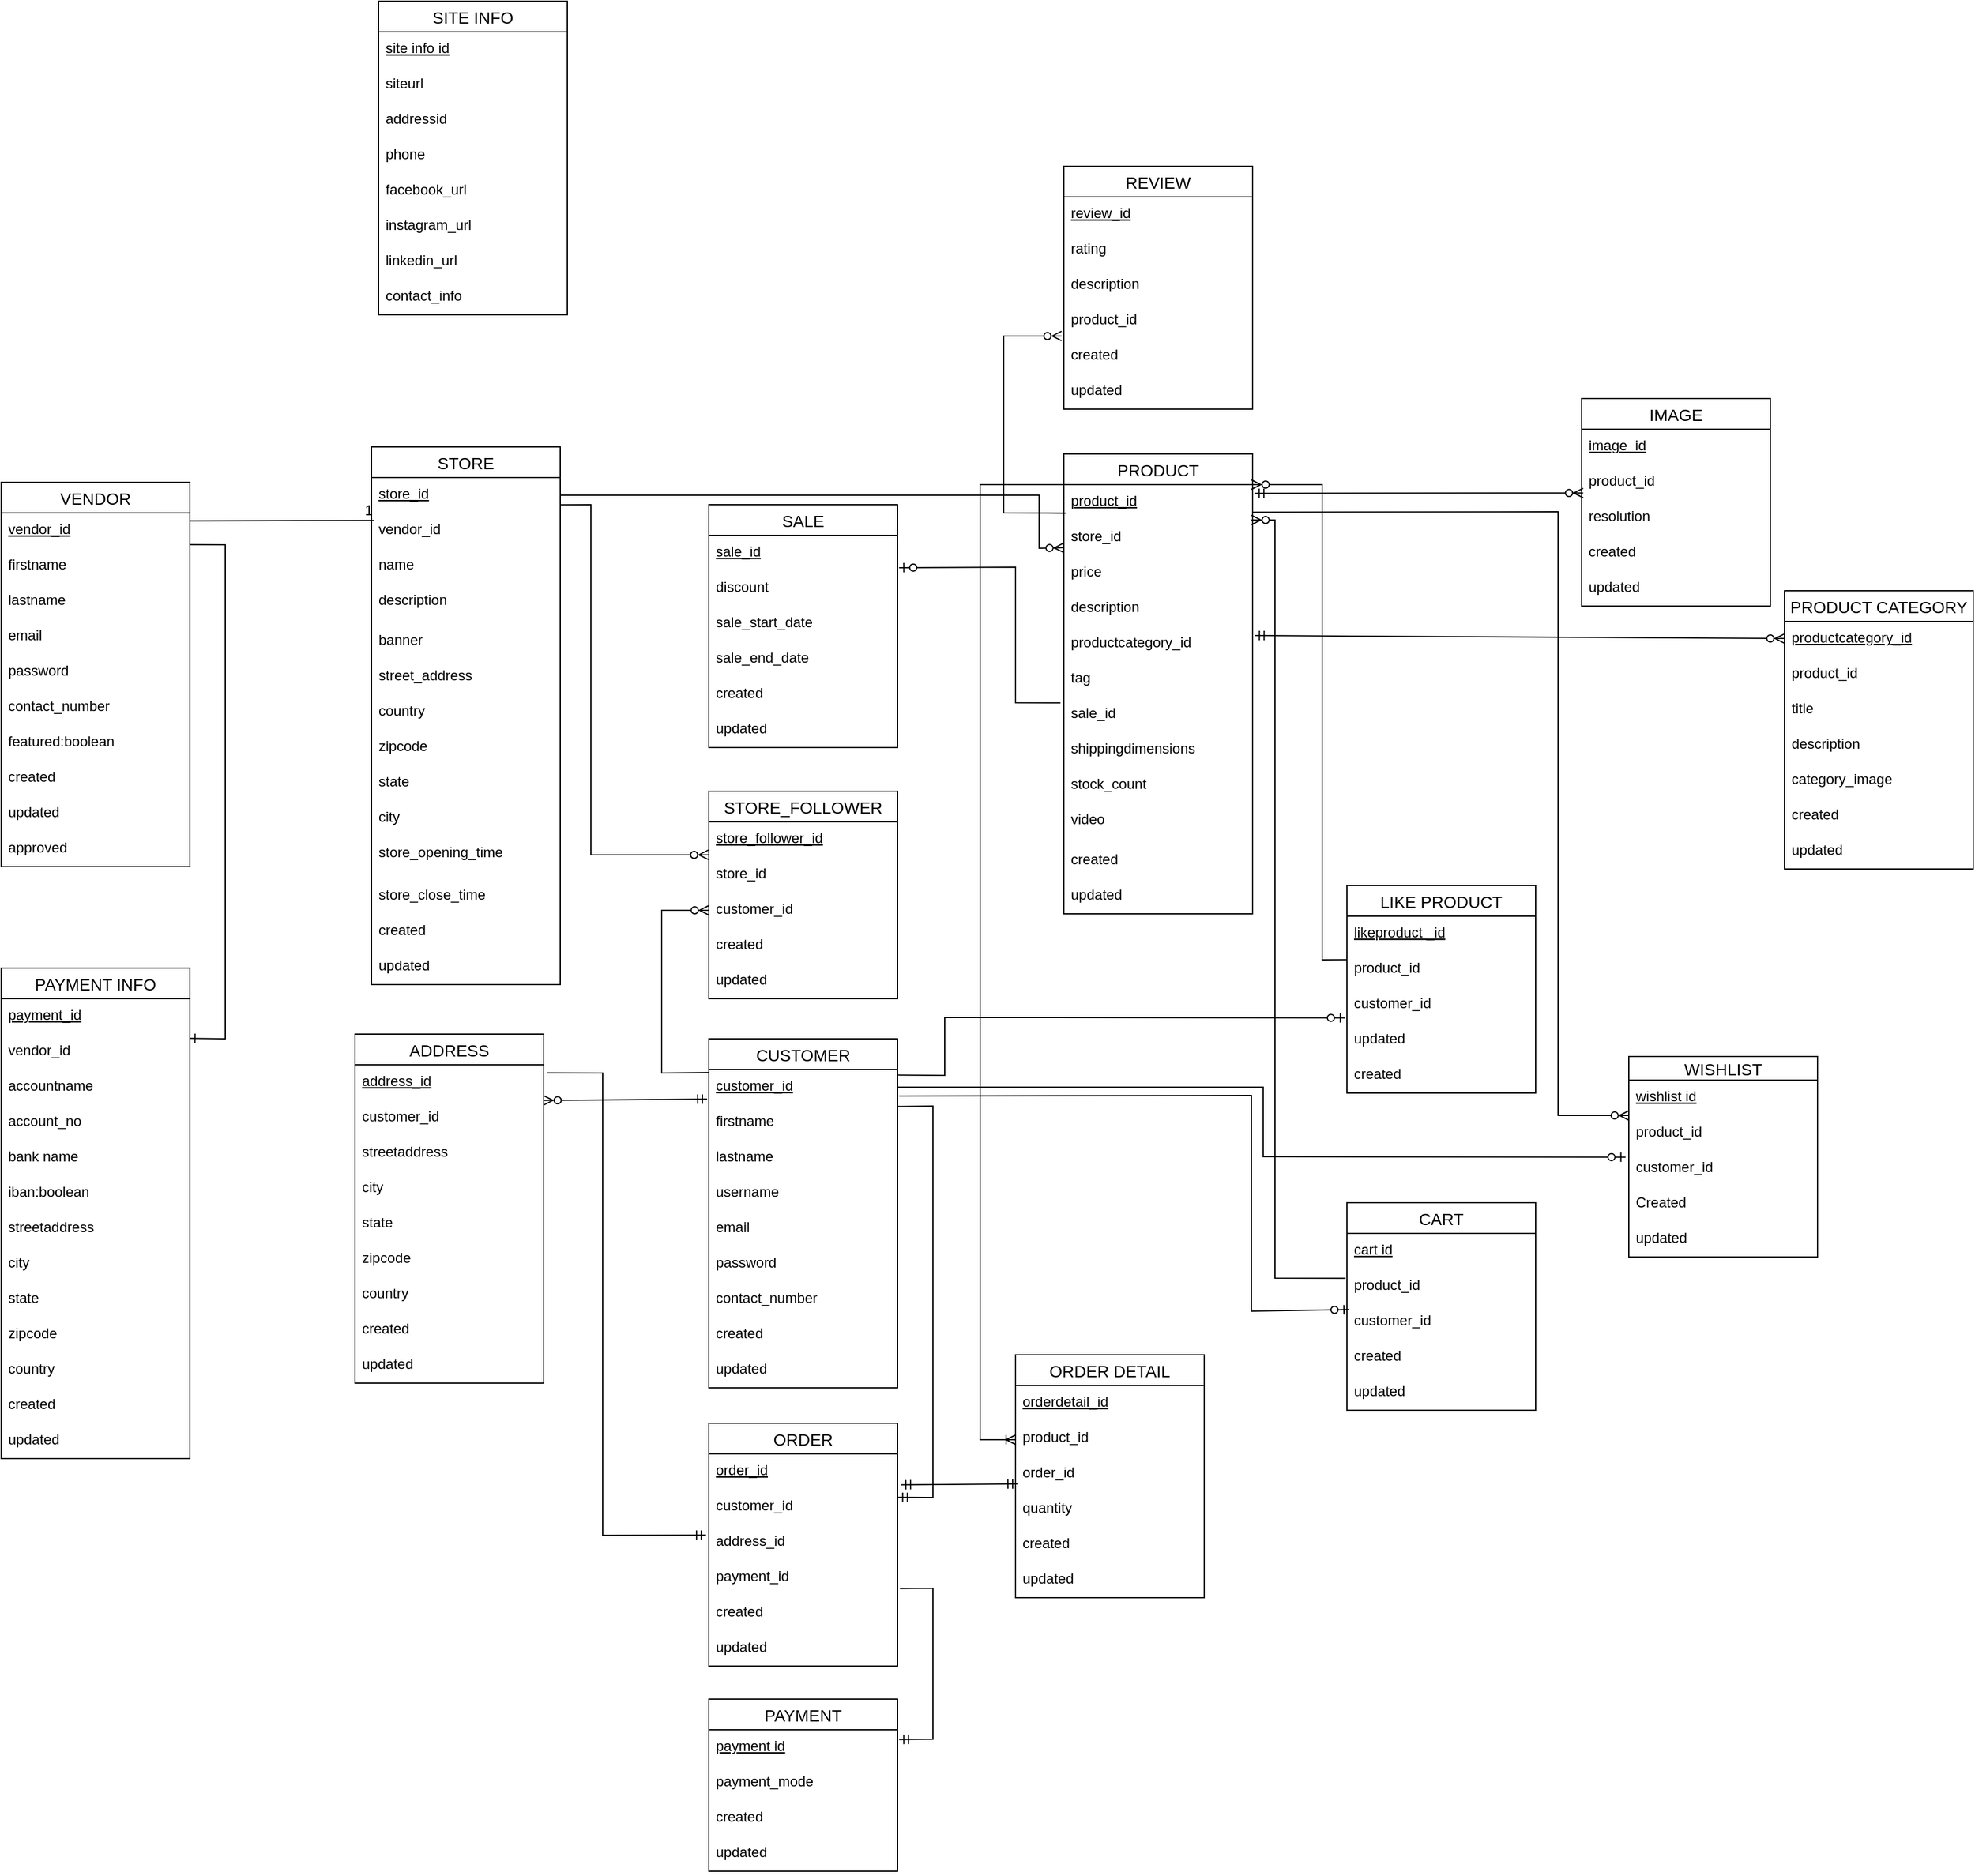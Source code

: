 <mxfile version="13.7.9" type="github">
  <diagram id="XjgdOJ3qnBWraXuSyFFR" name="Page-1">
    <mxGraphModel dx="569" dy="2821" grid="1" gridSize="10" guides="1" tooltips="1" connect="1" arrows="1" fold="1" page="1" pageScale="1" pageWidth="827" pageHeight="1169" math="0" shadow="0">
      <root>
        <mxCell id="0" />
        <mxCell id="1" parent="0" />
        <mxCell id="YdMFW18HuKcV_9Qh_8Ng-23" value="STORE" style="swimlane;fontStyle=0;childLayout=stackLayout;horizontal=1;startSize=26;horizontalStack=0;resizeParent=1;resizeParentMax=0;resizeLast=0;collapsible=1;marginBottom=0;align=center;fontSize=14;" parent="1" vertex="1">
          <mxGeometry x="334" y="-922" width="160" height="456" as="geometry" />
        </mxCell>
        <mxCell id="YdMFW18HuKcV_9Qh_8Ng-24" value="store_id" style="text;strokeColor=none;fillColor=none;spacingLeft=4;spacingRight=4;overflow=hidden;rotatable=0;points=[[0,0.5],[1,0.5]];portConstraint=eastwest;fontSize=12;fontStyle=4" parent="YdMFW18HuKcV_9Qh_8Ng-23" vertex="1">
          <mxGeometry y="26" width="160" height="30" as="geometry" />
        </mxCell>
        <mxCell id="YdMFW18HuKcV_9Qh_8Ng-25" value="vendor_id" style="text;strokeColor=none;fillColor=none;spacingLeft=4;spacingRight=4;overflow=hidden;rotatable=0;points=[[0,0.5],[1,0.5]];portConstraint=eastwest;fontSize=12;fontStyle=0" parent="YdMFW18HuKcV_9Qh_8Ng-23" vertex="1">
          <mxGeometry y="56" width="160" height="30" as="geometry" />
        </mxCell>
        <mxCell id="YdMFW18HuKcV_9Qh_8Ng-26" value="name" style="text;strokeColor=none;fillColor=none;spacingLeft=4;spacingRight=4;overflow=hidden;rotatable=0;points=[[0,0.5],[1,0.5]];portConstraint=eastwest;fontSize=12;" parent="YdMFW18HuKcV_9Qh_8Ng-23" vertex="1">
          <mxGeometry y="86" width="160" height="30" as="geometry" />
        </mxCell>
        <mxCell id="YdMFW18HuKcV_9Qh_8Ng-27" value="description" style="text;strokeColor=none;fillColor=none;spacingLeft=4;spacingRight=4;overflow=hidden;rotatable=0;points=[[0,0.5],[1,0.5]];portConstraint=eastwest;fontSize=12;" parent="YdMFW18HuKcV_9Qh_8Ng-23" vertex="1">
          <mxGeometry y="116" width="160" height="34" as="geometry" />
        </mxCell>
        <mxCell id="YdMFW18HuKcV_9Qh_8Ng-29" value="banner" style="text;strokeColor=none;fillColor=none;spacingLeft=4;spacingRight=4;overflow=hidden;rotatable=0;points=[[0,0.5],[1,0.5]];portConstraint=eastwest;fontSize=12;" parent="YdMFW18HuKcV_9Qh_8Ng-23" vertex="1">
          <mxGeometry y="150" width="160" height="30" as="geometry" />
        </mxCell>
        <mxCell id="YdMFW18HuKcV_9Qh_8Ng-42" value="street_address" style="text;strokeColor=none;fillColor=none;spacingLeft=4;spacingRight=4;overflow=hidden;rotatable=0;points=[[0,0.5],[1,0.5]];portConstraint=eastwest;fontSize=12;" parent="YdMFW18HuKcV_9Qh_8Ng-23" vertex="1">
          <mxGeometry y="180" width="160" height="30" as="geometry" />
        </mxCell>
        <mxCell id="YdMFW18HuKcV_9Qh_8Ng-46" value="country" style="text;strokeColor=none;fillColor=none;spacingLeft=4;spacingRight=4;overflow=hidden;rotatable=0;points=[[0,0.5],[1,0.5]];portConstraint=eastwest;fontSize=12;" parent="YdMFW18HuKcV_9Qh_8Ng-23" vertex="1">
          <mxGeometry y="210" width="160" height="30" as="geometry" />
        </mxCell>
        <mxCell id="YdMFW18HuKcV_9Qh_8Ng-45" value="zipcode" style="text;strokeColor=none;fillColor=none;spacingLeft=4;spacingRight=4;overflow=hidden;rotatable=0;points=[[0,0.5],[1,0.5]];portConstraint=eastwest;fontSize=12;" parent="YdMFW18HuKcV_9Qh_8Ng-23" vertex="1">
          <mxGeometry y="240" width="160" height="30" as="geometry" />
        </mxCell>
        <mxCell id="YdMFW18HuKcV_9Qh_8Ng-44" value="state" style="text;strokeColor=none;fillColor=none;spacingLeft=4;spacingRight=4;overflow=hidden;rotatable=0;points=[[0,0.5],[1,0.5]];portConstraint=eastwest;fontSize=12;" parent="YdMFW18HuKcV_9Qh_8Ng-23" vertex="1">
          <mxGeometry y="270" width="160" height="30" as="geometry" />
        </mxCell>
        <mxCell id="YdMFW18HuKcV_9Qh_8Ng-43" value="city" style="text;strokeColor=none;fillColor=none;spacingLeft=4;spacingRight=4;overflow=hidden;rotatable=0;points=[[0,0.5],[1,0.5]];portConstraint=eastwest;fontSize=12;" parent="YdMFW18HuKcV_9Qh_8Ng-23" vertex="1">
          <mxGeometry y="300" width="160" height="30" as="geometry" />
        </mxCell>
        <mxCell id="YdMFW18HuKcV_9Qh_8Ng-91" value="store_opening_time" style="text;strokeColor=none;fillColor=none;spacingLeft=4;spacingRight=4;overflow=hidden;rotatable=0;points=[[0,0.5],[1,0.5]];portConstraint=eastwest;fontSize=12;" parent="YdMFW18HuKcV_9Qh_8Ng-23" vertex="1">
          <mxGeometry y="330" width="160" height="36" as="geometry" />
        </mxCell>
        <mxCell id="YdMFW18HuKcV_9Qh_8Ng-33" value="store_close_time" style="text;strokeColor=none;fillColor=none;spacingLeft=4;spacingRight=4;overflow=hidden;rotatable=0;points=[[0,0.5],[1,0.5]];portConstraint=eastwest;fontSize=12;" parent="YdMFW18HuKcV_9Qh_8Ng-23" vertex="1">
          <mxGeometry y="366" width="160" height="30" as="geometry" />
        </mxCell>
        <mxCell id="YdMFW18HuKcV_9Qh_8Ng-32" value="created" style="text;strokeColor=none;fillColor=none;spacingLeft=4;spacingRight=4;overflow=hidden;rotatable=0;points=[[0,0.5],[1,0.5]];portConstraint=eastwest;fontSize=12;" parent="YdMFW18HuKcV_9Qh_8Ng-23" vertex="1">
          <mxGeometry y="396" width="160" height="30" as="geometry" />
        </mxCell>
        <mxCell id="YdMFW18HuKcV_9Qh_8Ng-34" value="updated" style="text;strokeColor=none;fillColor=none;spacingLeft=4;spacingRight=4;overflow=hidden;rotatable=0;points=[[0,0.5],[1,0.5]];portConstraint=eastwest;fontSize=12;" parent="YdMFW18HuKcV_9Qh_8Ng-23" vertex="1">
          <mxGeometry y="426" width="160" height="30" as="geometry" />
        </mxCell>
        <mxCell id="YdMFW18HuKcV_9Qh_8Ng-35" value="" style="endArrow=none;html=1;rounded=0;entryX=0.012;entryY=0.211;entryDx=0;entryDy=0;entryPerimeter=0;exitX=1.002;exitY=0.226;exitDx=0;exitDy=0;exitPerimeter=0;" parent="1" source="YdMFW18HuKcV_9Qh_8Ng-11" target="YdMFW18HuKcV_9Qh_8Ng-25" edge="1">
          <mxGeometry relative="1" as="geometry">
            <mxPoint x="184" y="-858" as="sourcePoint" />
            <mxPoint x="334" y="-860" as="targetPoint" />
          </mxGeometry>
        </mxCell>
        <mxCell id="YdMFW18HuKcV_9Qh_8Ng-36" value="1" style="resizable=0;html=1;align=right;verticalAlign=bottom;" parent="YdMFW18HuKcV_9Qh_8Ng-35" connectable="0" vertex="1">
          <mxGeometry x="1" relative="1" as="geometry" />
        </mxCell>
        <mxCell id="YdMFW18HuKcV_9Qh_8Ng-3" value="SITE INFO" style="swimlane;fontStyle=0;childLayout=stackLayout;horizontal=1;startSize=26;horizontalStack=0;resizeParent=1;resizeParentMax=0;resizeLast=0;collapsible=1;marginBottom=0;align=center;fontSize=14;" parent="1" vertex="1">
          <mxGeometry x="340" y="-1300" width="160" height="266" as="geometry" />
        </mxCell>
        <mxCell id="YdMFW18HuKcV_9Qh_8Ng-4" value="site info id" style="text;strokeColor=none;fillColor=none;spacingLeft=4;spacingRight=4;overflow=hidden;rotatable=0;points=[[0,0.5],[1,0.5]];portConstraint=eastwest;fontSize=12;fontStyle=4" parent="YdMFW18HuKcV_9Qh_8Ng-3" vertex="1">
          <mxGeometry y="26" width="160" height="30" as="geometry" />
        </mxCell>
        <mxCell id="YdMFW18HuKcV_9Qh_8Ng-5" value="siteurl" style="text;strokeColor=none;fillColor=none;spacingLeft=4;spacingRight=4;overflow=hidden;rotatable=0;points=[[0,0.5],[1,0.5]];portConstraint=eastwest;fontSize=12;" parent="YdMFW18HuKcV_9Qh_8Ng-3" vertex="1">
          <mxGeometry y="56" width="160" height="30" as="geometry" />
        </mxCell>
        <mxCell id="YdMFW18HuKcV_9Qh_8Ng-6" value="addressid" style="text;strokeColor=none;fillColor=none;spacingLeft=4;spacingRight=4;overflow=hidden;rotatable=0;points=[[0,0.5],[1,0.5]];portConstraint=eastwest;fontSize=12;" parent="YdMFW18HuKcV_9Qh_8Ng-3" vertex="1">
          <mxGeometry y="86" width="160" height="30" as="geometry" />
        </mxCell>
        <mxCell id="YdMFW18HuKcV_9Qh_8Ng-7" value="phone" style="text;strokeColor=none;fillColor=none;spacingLeft=4;spacingRight=4;overflow=hidden;rotatable=0;points=[[0,0.5],[1,0.5]];portConstraint=eastwest;fontSize=12;" parent="YdMFW18HuKcV_9Qh_8Ng-3" vertex="1">
          <mxGeometry y="116" width="160" height="30" as="geometry" />
        </mxCell>
        <mxCell id="YdMFW18HuKcV_9Qh_8Ng-8" value="facebook_url" style="text;strokeColor=none;fillColor=none;spacingLeft=4;spacingRight=4;overflow=hidden;rotatable=0;points=[[0,0.5],[1,0.5]];portConstraint=eastwest;fontSize=12;" parent="YdMFW18HuKcV_9Qh_8Ng-3" vertex="1">
          <mxGeometry y="146" width="160" height="30" as="geometry" />
        </mxCell>
        <mxCell id="YdMFW18HuKcV_9Qh_8Ng-207" value="instagram_url" style="text;strokeColor=none;fillColor=none;spacingLeft=4;spacingRight=4;overflow=hidden;rotatable=0;points=[[0,0.5],[1,0.5]];portConstraint=eastwest;fontSize=12;" parent="YdMFW18HuKcV_9Qh_8Ng-3" vertex="1">
          <mxGeometry y="176" width="160" height="30" as="geometry" />
        </mxCell>
        <mxCell id="YdMFW18HuKcV_9Qh_8Ng-208" value="linkedin_url" style="text;strokeColor=none;fillColor=none;spacingLeft=4;spacingRight=4;overflow=hidden;rotatable=0;points=[[0,0.5],[1,0.5]];portConstraint=eastwest;fontSize=12;" parent="YdMFW18HuKcV_9Qh_8Ng-3" vertex="1">
          <mxGeometry y="206" width="160" height="30" as="geometry" />
        </mxCell>
        <mxCell id="YdMFW18HuKcV_9Qh_8Ng-9" value="contact_info" style="text;strokeColor=none;fillColor=none;spacingLeft=4;spacingRight=4;overflow=hidden;rotatable=0;points=[[0,0.5],[1,0.5]];portConstraint=eastwest;fontSize=12;" parent="YdMFW18HuKcV_9Qh_8Ng-3" vertex="1">
          <mxGeometry y="236" width="160" height="30" as="geometry" />
        </mxCell>
        <mxCell id="YdMFW18HuKcV_9Qh_8Ng-53" value="" style="fontSize=12;html=1;endArrow=ERzeroToMany;endFill=1;exitX=1.001;exitY=0.77;exitDx=0;exitDy=0;exitPerimeter=0;entryX=-0.003;entryY=0.933;entryDx=0;entryDy=0;entryPerimeter=0;rounded=0;" parent="1" source="YdMFW18HuKcV_9Qh_8Ng-24" target="YdMFW18HuKcV_9Qh_8Ng-48" edge="1">
          <mxGeometry width="100" height="100" relative="1" as="geometry">
            <mxPoint x="550" y="-881" as="sourcePoint" />
            <mxPoint x="610" y="-1000" as="targetPoint" />
            <Array as="points">
              <mxPoint x="520" y="-873" />
              <mxPoint x="520" y="-576" />
            </Array>
          </mxGeometry>
        </mxCell>
        <mxCell id="YdMFW18HuKcV_9Qh_8Ng-58" value="PAYMENT INFO" style="swimlane;fontStyle=0;childLayout=stackLayout;horizontal=1;startSize=26;horizontalStack=0;resizeParent=1;resizeParentMax=0;resizeLast=0;collapsible=1;marginBottom=0;align=center;fontSize=14;" parent="1" vertex="1">
          <mxGeometry x="20" y="-480" width="160" height="416" as="geometry" />
        </mxCell>
        <mxCell id="YdMFW18HuKcV_9Qh_8Ng-59" value="payment_id&#xa;" style="text;strokeColor=none;fillColor=none;spacingLeft=4;spacingRight=4;overflow=hidden;rotatable=0;points=[[0,0.5],[1,0.5]];portConstraint=eastwest;fontSize=12;fontStyle=4" parent="YdMFW18HuKcV_9Qh_8Ng-58" vertex="1">
          <mxGeometry y="26" width="160" height="30" as="geometry" />
        </mxCell>
        <mxCell id="YdMFW18HuKcV_9Qh_8Ng-143" value="vendor_id" style="text;strokeColor=none;fillColor=none;spacingLeft=4;spacingRight=4;overflow=hidden;rotatable=0;points=[[0,0.5],[1,0.5]];portConstraint=eastwest;fontSize=12;fontStyle=0" parent="YdMFW18HuKcV_9Qh_8Ng-58" vertex="1">
          <mxGeometry y="56" width="160" height="30" as="geometry" />
        </mxCell>
        <mxCell id="YdMFW18HuKcV_9Qh_8Ng-66" value="accountname" style="text;strokeColor=none;fillColor=none;spacingLeft=4;spacingRight=4;overflow=hidden;rotatable=0;points=[[0,0.5],[1,0.5]];portConstraint=eastwest;fontSize=12;" parent="YdMFW18HuKcV_9Qh_8Ng-58" vertex="1">
          <mxGeometry y="86" width="160" height="30" as="geometry" />
        </mxCell>
        <mxCell id="YdMFW18HuKcV_9Qh_8Ng-60" value="account_no" style="text;strokeColor=none;fillColor=none;spacingLeft=4;spacingRight=4;overflow=hidden;rotatable=0;points=[[0,0.5],[1,0.5]];portConstraint=eastwest;fontSize=12;" parent="YdMFW18HuKcV_9Qh_8Ng-58" vertex="1">
          <mxGeometry y="116" width="160" height="30" as="geometry" />
        </mxCell>
        <mxCell id="YdMFW18HuKcV_9Qh_8Ng-61" value="bank name" style="text;strokeColor=none;fillColor=none;spacingLeft=4;spacingRight=4;overflow=hidden;rotatable=0;points=[[0,0.5],[1,0.5]];portConstraint=eastwest;fontSize=12;" parent="YdMFW18HuKcV_9Qh_8Ng-58" vertex="1">
          <mxGeometry y="146" width="160" height="30" as="geometry" />
        </mxCell>
        <mxCell id="YdMFW18HuKcV_9Qh_8Ng-63" value="iban:boolean" style="text;strokeColor=none;fillColor=none;spacingLeft=4;spacingRight=4;overflow=hidden;rotatable=0;points=[[0,0.5],[1,0.5]];portConstraint=eastwest;fontSize=12;" parent="YdMFW18HuKcV_9Qh_8Ng-58" vertex="1">
          <mxGeometry y="176" width="160" height="30" as="geometry" />
        </mxCell>
        <mxCell id="YdMFW18HuKcV_9Qh_8Ng-67" value="streetaddress" style="text;strokeColor=none;fillColor=none;spacingLeft=4;spacingRight=4;overflow=hidden;rotatable=0;points=[[0,0.5],[1,0.5]];portConstraint=eastwest;fontSize=12;" parent="YdMFW18HuKcV_9Qh_8Ng-58" vertex="1">
          <mxGeometry y="206" width="160" height="30" as="geometry" />
        </mxCell>
        <mxCell id="YdMFW18HuKcV_9Qh_8Ng-71" value="city" style="text;strokeColor=none;fillColor=none;spacingLeft=4;spacingRight=4;overflow=hidden;rotatable=0;points=[[0,0.5],[1,0.5]];portConstraint=eastwest;fontSize=12;" parent="YdMFW18HuKcV_9Qh_8Ng-58" vertex="1">
          <mxGeometry y="236" width="160" height="30" as="geometry" />
        </mxCell>
        <mxCell id="YdMFW18HuKcV_9Qh_8Ng-70" value="state" style="text;strokeColor=none;fillColor=none;spacingLeft=4;spacingRight=4;overflow=hidden;rotatable=0;points=[[0,0.5],[1,0.5]];portConstraint=eastwest;fontSize=12;" parent="YdMFW18HuKcV_9Qh_8Ng-58" vertex="1">
          <mxGeometry y="266" width="160" height="30" as="geometry" />
        </mxCell>
        <mxCell id="YdMFW18HuKcV_9Qh_8Ng-69" value="zipcode" style="text;strokeColor=none;fillColor=none;spacingLeft=4;spacingRight=4;overflow=hidden;rotatable=0;points=[[0,0.5],[1,0.5]];portConstraint=eastwest;fontSize=12;" parent="YdMFW18HuKcV_9Qh_8Ng-58" vertex="1">
          <mxGeometry y="296" width="160" height="30" as="geometry" />
        </mxCell>
        <mxCell id="YdMFW18HuKcV_9Qh_8Ng-68" value="country" style="text;strokeColor=none;fillColor=none;spacingLeft=4;spacingRight=4;overflow=hidden;rotatable=0;points=[[0,0.5],[1,0.5]];portConstraint=eastwest;fontSize=12;" parent="YdMFW18HuKcV_9Qh_8Ng-58" vertex="1">
          <mxGeometry y="326" width="160" height="30" as="geometry" />
        </mxCell>
        <mxCell id="YdMFW18HuKcV_9Qh_8Ng-64" value="created" style="text;strokeColor=none;fillColor=none;spacingLeft=4;spacingRight=4;overflow=hidden;rotatable=0;points=[[0,0.5],[1,0.5]];portConstraint=eastwest;fontSize=12;" parent="YdMFW18HuKcV_9Qh_8Ng-58" vertex="1">
          <mxGeometry y="356" width="160" height="30" as="geometry" />
        </mxCell>
        <mxCell id="YdMFW18HuKcV_9Qh_8Ng-65" value="updated" style="text;strokeColor=none;fillColor=none;spacingLeft=4;spacingRight=4;overflow=hidden;rotatable=0;points=[[0,0.5],[1,0.5]];portConstraint=eastwest;fontSize=12;" parent="YdMFW18HuKcV_9Qh_8Ng-58" vertex="1">
          <mxGeometry y="386" width="160" height="30" as="geometry" />
        </mxCell>
        <mxCell id="YdMFW18HuKcV_9Qh_8Ng-72" value="" style="fontSize=12;html=1;endArrow=ERone;endFill=1;exitX=1.002;exitY=0.896;exitDx=0;exitDy=0;entryX=1.002;entryY=0.119;entryDx=0;entryDy=0;strokeWidth=1;rounded=0;entryPerimeter=0;exitPerimeter=0;" parent="1" source="YdMFW18HuKcV_9Qh_8Ng-11" target="YdMFW18HuKcV_9Qh_8Ng-143" edge="1">
          <mxGeometry width="100" height="100" relative="1" as="geometry">
            <mxPoint x="250" y="-340" as="sourcePoint" />
            <mxPoint x="210" y="-440" as="targetPoint" />
            <Array as="points">
              <mxPoint x="210" y="-839" />
              <mxPoint x="210" y="-420" />
            </Array>
          </mxGeometry>
        </mxCell>
        <mxCell id="YdMFW18HuKcV_9Qh_8Ng-90" value="" style="fontSize=12;html=1;endArrow=ERzeroToMany;endFill=1;strokeWidth=1;entryX=0;entryY=0.5;entryDx=0;entryDy=0;exitX=-0.003;exitY=0.089;exitDx=0;exitDy=0;exitPerimeter=0;rounded=0;" parent="1" source="YdMFW18HuKcV_9Qh_8Ng-78" target="YdMFW18HuKcV_9Qh_8Ng-52" edge="1">
          <mxGeometry width="100" height="100" relative="1" as="geometry">
            <mxPoint x="560" y="-640" as="sourcePoint" />
            <mxPoint x="660" y="-760" as="targetPoint" />
            <Array as="points">
              <mxPoint x="580" y="-391" />
              <mxPoint x="580" y="-529" />
            </Array>
          </mxGeometry>
        </mxCell>
        <mxCell id="YdMFW18HuKcV_9Qh_8Ng-77" value="CUSTOMER" style="swimlane;fontStyle=0;childLayout=stackLayout;horizontal=1;startSize=26;horizontalStack=0;resizeParent=1;resizeParentMax=0;resizeLast=0;collapsible=1;marginBottom=0;align=center;fontSize=14;" parent="1" vertex="1">
          <mxGeometry x="620" y="-420" width="160" height="296" as="geometry" />
        </mxCell>
        <mxCell id="YdMFW18HuKcV_9Qh_8Ng-78" value="customer_id" style="text;strokeColor=none;fillColor=none;spacingLeft=4;spacingRight=4;overflow=hidden;rotatable=0;points=[[0,0.5],[1,0.5]];portConstraint=eastwest;fontSize=12;fontStyle=4" parent="YdMFW18HuKcV_9Qh_8Ng-77" vertex="1">
          <mxGeometry y="26" width="160" height="30" as="geometry" />
        </mxCell>
        <mxCell id="YdMFW18HuKcV_9Qh_8Ng-79" value="firstname" style="text;strokeColor=none;fillColor=none;spacingLeft=4;spacingRight=4;overflow=hidden;rotatable=0;points=[[0,0.5],[1,0.5]];portConstraint=eastwest;fontSize=12;" parent="YdMFW18HuKcV_9Qh_8Ng-77" vertex="1">
          <mxGeometry y="56" width="160" height="30" as="geometry" />
        </mxCell>
        <mxCell id="YdMFW18HuKcV_9Qh_8Ng-80" value="lastname" style="text;strokeColor=none;fillColor=none;spacingLeft=4;spacingRight=4;overflow=hidden;rotatable=0;points=[[0,0.5],[1,0.5]];portConstraint=eastwest;fontSize=12;" parent="YdMFW18HuKcV_9Qh_8Ng-77" vertex="1">
          <mxGeometry y="86" width="160" height="30" as="geometry" />
        </mxCell>
        <mxCell id="YdMFW18HuKcV_9Qh_8Ng-81" value="username" style="text;strokeColor=none;fillColor=none;spacingLeft=4;spacingRight=4;overflow=hidden;rotatable=0;points=[[0,0.5],[1,0.5]];portConstraint=eastwest;fontSize=12;" parent="YdMFW18HuKcV_9Qh_8Ng-77" vertex="1">
          <mxGeometry y="116" width="160" height="30" as="geometry" />
        </mxCell>
        <mxCell id="YdMFW18HuKcV_9Qh_8Ng-82" value="email" style="text;strokeColor=none;fillColor=none;spacingLeft=4;spacingRight=4;overflow=hidden;rotatable=0;points=[[0,0.5],[1,0.5]];portConstraint=eastwest;fontSize=12;" parent="YdMFW18HuKcV_9Qh_8Ng-77" vertex="1">
          <mxGeometry y="146" width="160" height="30" as="geometry" />
        </mxCell>
        <mxCell id="YdMFW18HuKcV_9Qh_8Ng-83" value="password" style="text;strokeColor=none;fillColor=none;spacingLeft=4;spacingRight=4;overflow=hidden;rotatable=0;points=[[0,0.5],[1,0.5]];portConstraint=eastwest;fontSize=12;" parent="YdMFW18HuKcV_9Qh_8Ng-77" vertex="1">
          <mxGeometry y="176" width="160" height="30" as="geometry" />
        </mxCell>
        <mxCell id="YdMFW18HuKcV_9Qh_8Ng-84" value="contact_number" style="text;strokeColor=none;fillColor=none;spacingLeft=4;spacingRight=4;overflow=hidden;rotatable=0;points=[[0,0.5],[1,0.5]];portConstraint=eastwest;fontSize=12;" parent="YdMFW18HuKcV_9Qh_8Ng-77" vertex="1">
          <mxGeometry y="206" width="160" height="30" as="geometry" />
        </mxCell>
        <mxCell id="YdMFW18HuKcV_9Qh_8Ng-88" value="created" style="text;strokeColor=none;fillColor=none;spacingLeft=4;spacingRight=4;overflow=hidden;rotatable=0;points=[[0,0.5],[1,0.5]];portConstraint=eastwest;fontSize=12;" parent="YdMFW18HuKcV_9Qh_8Ng-77" vertex="1">
          <mxGeometry y="236" width="160" height="30" as="geometry" />
        </mxCell>
        <mxCell id="YdMFW18HuKcV_9Qh_8Ng-89" value="updated" style="text;strokeColor=none;fillColor=none;spacingLeft=4;spacingRight=4;overflow=hidden;rotatable=0;points=[[0,0.5],[1,0.5]];portConstraint=eastwest;fontSize=12;" parent="YdMFW18HuKcV_9Qh_8Ng-77" vertex="1">
          <mxGeometry y="266" width="160" height="30" as="geometry" />
        </mxCell>
        <mxCell id="YdMFW18HuKcV_9Qh_8Ng-47" value="STORE_FOLLOWER" style="swimlane;fontStyle=0;childLayout=stackLayout;horizontal=1;startSize=26;horizontalStack=0;resizeParent=1;resizeParentMax=0;resizeLast=0;collapsible=1;marginBottom=0;align=center;fontSize=14;" parent="1" vertex="1">
          <mxGeometry x="620" y="-630" width="160" height="176" as="geometry" />
        </mxCell>
        <mxCell id="YdMFW18HuKcV_9Qh_8Ng-48" value="store_follower_id" style="text;strokeColor=none;fillColor=none;spacingLeft=4;spacingRight=4;overflow=hidden;rotatable=0;points=[[0,0.5],[1,0.5]];portConstraint=eastwest;fontSize=12;fontStyle=4" parent="YdMFW18HuKcV_9Qh_8Ng-47" vertex="1">
          <mxGeometry y="26" width="160" height="30" as="geometry" />
        </mxCell>
        <mxCell id="YdMFW18HuKcV_9Qh_8Ng-49" value="store_id" style="text;strokeColor=none;fillColor=none;spacingLeft=4;spacingRight=4;overflow=hidden;rotatable=0;points=[[0,0.5],[1,0.5]];portConstraint=eastwest;fontSize=12;" parent="YdMFW18HuKcV_9Qh_8Ng-47" vertex="1">
          <mxGeometry y="56" width="160" height="30" as="geometry" />
        </mxCell>
        <mxCell id="YdMFW18HuKcV_9Qh_8Ng-52" value="customer_id" style="text;strokeColor=none;fillColor=none;spacingLeft=4;spacingRight=4;overflow=hidden;rotatable=0;points=[[0,0.5],[1,0.5]];portConstraint=eastwest;fontSize=12;" parent="YdMFW18HuKcV_9Qh_8Ng-47" vertex="1">
          <mxGeometry y="86" width="160" height="30" as="geometry" />
        </mxCell>
        <mxCell id="YdMFW18HuKcV_9Qh_8Ng-50" value="created" style="text;strokeColor=none;fillColor=none;spacingLeft=4;spacingRight=4;overflow=hidden;rotatable=0;points=[[0,0.5],[1,0.5]];portConstraint=eastwest;fontSize=12;" parent="YdMFW18HuKcV_9Qh_8Ng-47" vertex="1">
          <mxGeometry y="116" width="160" height="30" as="geometry" />
        </mxCell>
        <mxCell id="YdMFW18HuKcV_9Qh_8Ng-51" value="updated" style="text;strokeColor=none;fillColor=none;spacingLeft=4;spacingRight=4;overflow=hidden;rotatable=0;points=[[0,0.5],[1,0.5]];portConstraint=eastwest;fontSize=12;" parent="YdMFW18HuKcV_9Qh_8Ng-47" vertex="1">
          <mxGeometry y="146" width="160" height="30" as="geometry" />
        </mxCell>
        <mxCell id="YdMFW18HuKcV_9Qh_8Ng-105" value="" style="fontSize=12;html=1;endArrow=ERzeroToMany;endFill=1;strokeWidth=1;rounded=0;exitX=1;exitY=0.5;exitDx=0;exitDy=0;entryX=-0.001;entryY=0.785;entryDx=0;entryDy=0;entryPerimeter=0;" parent="1" source="YdMFW18HuKcV_9Qh_8Ng-24" target="YdMFW18HuKcV_9Qh_8Ng-94" edge="1">
          <mxGeometry width="100" height="100" relative="1" as="geometry">
            <mxPoint x="630" y="-770" as="sourcePoint" />
            <mxPoint x="730" y="-870" as="targetPoint" />
            <Array as="points">
              <mxPoint x="900" y="-881" />
              <mxPoint x="900" y="-836" />
            </Array>
          </mxGeometry>
        </mxCell>
        <mxCell id="YdMFW18HuKcV_9Qh_8Ng-121" value="" style="fontSize=12;html=1;endArrow=ERzeroToMany;startArrow=ERmandOne;strokeColor=#000000;strokeWidth=1;rounded=0;exitX=1.011;exitY=0.267;exitDx=0;exitDy=0;exitPerimeter=0;" parent="1" source="YdMFW18HuKcV_9Qh_8Ng-104" target="YdMFW18HuKcV_9Qh_8Ng-114" edge="1">
          <mxGeometry width="100" height="100" relative="1" as="geometry">
            <mxPoint x="1020" y="-670" as="sourcePoint" />
            <mxPoint x="1120" y="-770" as="targetPoint" />
          </mxGeometry>
        </mxCell>
        <mxCell id="YdMFW18HuKcV_9Qh_8Ng-122" value="" style="fontSize=12;html=1;endArrow=ERzeroToMany;startArrow=ERmandOne;strokeColor=#000000;strokeWidth=1;rounded=0;exitX=1.01;exitY=0.244;exitDx=0;exitDy=0;exitPerimeter=0;entryX=0.008;entryY=0.804;entryDx=0;entryDy=0;entryPerimeter=0;" parent="1" source="YdMFW18HuKcV_9Qh_8Ng-93" target="YdMFW18HuKcV_9Qh_8Ng-108" edge="1">
          <mxGeometry width="100" height="100" relative="1" as="geometry">
            <mxPoint x="1020" y="-889" as="sourcePoint" />
            <mxPoint x="1110" y="-889.01" as="targetPoint" />
            <Array as="points" />
          </mxGeometry>
        </mxCell>
        <mxCell id="YdMFW18HuKcV_9Qh_8Ng-133" value="" style="fontSize=12;html=1;endArrow=ERzeroToMany;startArrow=ERmandOne;strokeColor=#000000;strokeWidth=1;rounded=0;entryX=0.999;entryY=0.007;entryDx=0;entryDy=0;entryPerimeter=0;exitX=-0.009;exitY=0.837;exitDx=0;exitDy=0;exitPerimeter=0;" parent="1" source="YdMFW18HuKcV_9Qh_8Ng-78" target="YdMFW18HuKcV_9Qh_8Ng-125" edge="1">
          <mxGeometry width="100" height="100" relative="1" as="geometry">
            <mxPoint x="510" y="-180" as="sourcePoint" />
            <mxPoint x="610" y="-280" as="targetPoint" />
          </mxGeometry>
        </mxCell>
        <mxCell id="YdMFW18HuKcV_9Qh_8Ng-123" value="ADDRESS" style="swimlane;fontStyle=0;childLayout=stackLayout;horizontal=1;startSize=26;horizontalStack=0;resizeParent=1;resizeParentMax=0;resizeLast=0;collapsible=1;marginBottom=0;align=center;fontSize=14;" parent="1" vertex="1">
          <mxGeometry x="320" y="-424" width="160" height="296" as="geometry" />
        </mxCell>
        <mxCell id="YdMFW18HuKcV_9Qh_8Ng-124" value="address_id" style="text;strokeColor=none;fillColor=none;spacingLeft=4;spacingRight=4;overflow=hidden;rotatable=0;points=[[0,0.5],[1,0.5]];portConstraint=eastwest;fontSize=12;fontStyle=4" parent="YdMFW18HuKcV_9Qh_8Ng-123" vertex="1">
          <mxGeometry y="26" width="160" height="30" as="geometry" />
        </mxCell>
        <mxCell id="YdMFW18HuKcV_9Qh_8Ng-125" value="customer_id" style="text;strokeColor=none;fillColor=none;spacingLeft=4;spacingRight=4;overflow=hidden;rotatable=0;points=[[0,0.5],[1,0.5]];portConstraint=eastwest;fontSize=12;" parent="YdMFW18HuKcV_9Qh_8Ng-123" vertex="1">
          <mxGeometry y="56" width="160" height="30" as="geometry" />
        </mxCell>
        <mxCell id="YdMFW18HuKcV_9Qh_8Ng-126" value="streetaddress" style="text;strokeColor=none;fillColor=none;spacingLeft=4;spacingRight=4;overflow=hidden;rotatable=0;points=[[0,0.5],[1,0.5]];portConstraint=eastwest;fontSize=12;" parent="YdMFW18HuKcV_9Qh_8Ng-123" vertex="1">
          <mxGeometry y="86" width="160" height="30" as="geometry" />
        </mxCell>
        <mxCell id="YdMFW18HuKcV_9Qh_8Ng-127" value="city" style="text;strokeColor=none;fillColor=none;spacingLeft=4;spacingRight=4;overflow=hidden;rotatable=0;points=[[0,0.5],[1,0.5]];portConstraint=eastwest;fontSize=12;" parent="YdMFW18HuKcV_9Qh_8Ng-123" vertex="1">
          <mxGeometry y="116" width="160" height="30" as="geometry" />
        </mxCell>
        <mxCell id="YdMFW18HuKcV_9Qh_8Ng-128" value="state" style="text;strokeColor=none;fillColor=none;spacingLeft=4;spacingRight=4;overflow=hidden;rotatable=0;points=[[0,0.5],[1,0.5]];portConstraint=eastwest;fontSize=12;" parent="YdMFW18HuKcV_9Qh_8Ng-123" vertex="1">
          <mxGeometry y="146" width="160" height="30" as="geometry" />
        </mxCell>
        <mxCell id="YdMFW18HuKcV_9Qh_8Ng-129" value="zipcode" style="text;strokeColor=none;fillColor=none;spacingLeft=4;spacingRight=4;overflow=hidden;rotatable=0;points=[[0,0.5],[1,0.5]];portConstraint=eastwest;fontSize=12;" parent="YdMFW18HuKcV_9Qh_8Ng-123" vertex="1">
          <mxGeometry y="176" width="160" height="30" as="geometry" />
        </mxCell>
        <mxCell id="YdMFW18HuKcV_9Qh_8Ng-130" value="country" style="text;strokeColor=none;fillColor=none;spacingLeft=4;spacingRight=4;overflow=hidden;rotatable=0;points=[[0,0.5],[1,0.5]];portConstraint=eastwest;fontSize=12;" parent="YdMFW18HuKcV_9Qh_8Ng-123" vertex="1">
          <mxGeometry y="206" width="160" height="30" as="geometry" />
        </mxCell>
        <mxCell id="YdMFW18HuKcV_9Qh_8Ng-131" value="created" style="text;strokeColor=none;fillColor=none;spacingLeft=4;spacingRight=4;overflow=hidden;rotatable=0;points=[[0,0.5],[1,0.5]];portConstraint=eastwest;fontSize=12;" parent="YdMFW18HuKcV_9Qh_8Ng-123" vertex="1">
          <mxGeometry y="236" width="160" height="30" as="geometry" />
        </mxCell>
        <mxCell id="YdMFW18HuKcV_9Qh_8Ng-132" value="updated" style="text;strokeColor=none;fillColor=none;spacingLeft=4;spacingRight=4;overflow=hidden;rotatable=0;points=[[0,0.5],[1,0.5]];portConstraint=eastwest;fontSize=12;" parent="YdMFW18HuKcV_9Qh_8Ng-123" vertex="1">
          <mxGeometry y="266" width="160" height="30" as="geometry" />
        </mxCell>
        <mxCell id="YdMFW18HuKcV_9Qh_8Ng-92" value="PRODUCT" style="swimlane;fontStyle=0;childLayout=stackLayout;horizontal=1;startSize=26;horizontalStack=0;resizeParent=1;resizeParentMax=0;resizeLast=0;collapsible=1;marginBottom=0;align=center;fontSize=14;" parent="1" vertex="1">
          <mxGeometry x="921" y="-916" width="160" height="390" as="geometry" />
        </mxCell>
        <mxCell id="YdMFW18HuKcV_9Qh_8Ng-93" value="product_id" style="text;strokeColor=none;fillColor=none;spacingLeft=4;spacingRight=4;overflow=hidden;rotatable=0;points=[[0,0.5],[1,0.5]];portConstraint=eastwest;fontSize=12;fontStyle=4" parent="YdMFW18HuKcV_9Qh_8Ng-92" vertex="1">
          <mxGeometry y="26" width="160" height="30" as="geometry" />
        </mxCell>
        <mxCell id="YdMFW18HuKcV_9Qh_8Ng-94" value="store_id" style="text;strokeColor=none;fillColor=none;spacingLeft=4;spacingRight=4;overflow=hidden;rotatable=0;points=[[0,0.5],[1,0.5]];portConstraint=eastwest;fontSize=12;" parent="YdMFW18HuKcV_9Qh_8Ng-92" vertex="1">
          <mxGeometry y="56" width="160" height="30" as="geometry" />
        </mxCell>
        <mxCell id="YdMFW18HuKcV_9Qh_8Ng-95" value="price" style="text;strokeColor=none;fillColor=none;spacingLeft=4;spacingRight=4;overflow=hidden;rotatable=0;points=[[0,0.5],[1,0.5]];portConstraint=eastwest;fontSize=12;" parent="YdMFW18HuKcV_9Qh_8Ng-92" vertex="1">
          <mxGeometry y="86" width="160" height="30" as="geometry" />
        </mxCell>
        <mxCell id="YdMFW18HuKcV_9Qh_8Ng-96" value="description" style="text;strokeColor=none;fillColor=none;spacingLeft=4;spacingRight=4;overflow=hidden;rotatable=0;points=[[0,0.5],[1,0.5]];portConstraint=eastwest;fontSize=12;" parent="YdMFW18HuKcV_9Qh_8Ng-92" vertex="1">
          <mxGeometry y="116" width="160" height="30" as="geometry" />
        </mxCell>
        <mxCell id="YdMFW18HuKcV_9Qh_8Ng-104" value="productcategory_id" style="text;strokeColor=none;fillColor=none;spacingLeft=4;spacingRight=4;overflow=hidden;rotatable=0;points=[[0,0.5],[1,0.5]];portConstraint=eastwest;fontSize=12;" parent="YdMFW18HuKcV_9Qh_8Ng-92" vertex="1">
          <mxGeometry y="146" width="160" height="30" as="geometry" />
        </mxCell>
        <mxCell id="YdMFW18HuKcV_9Qh_8Ng-97" value="tag" style="text;strokeColor=none;fillColor=none;spacingLeft=4;spacingRight=4;overflow=hidden;rotatable=0;points=[[0,0.5],[1,0.5]];portConstraint=eastwest;fontSize=12;" parent="YdMFW18HuKcV_9Qh_8Ng-92" vertex="1">
          <mxGeometry y="176" width="160" height="30" as="geometry" />
        </mxCell>
        <mxCell id="YdMFW18HuKcV_9Qh_8Ng-100" value="sale_id" style="text;strokeColor=none;fillColor=none;spacingLeft=4;spacingRight=4;overflow=hidden;rotatable=0;points=[[0,0.5],[1,0.5]];portConstraint=eastwest;fontSize=12;" parent="YdMFW18HuKcV_9Qh_8Ng-92" vertex="1">
          <mxGeometry y="206" width="160" height="30" as="geometry" />
        </mxCell>
        <mxCell id="YdMFW18HuKcV_9Qh_8Ng-98" value="shippingdimensions" style="text;strokeColor=none;fillColor=none;spacingLeft=4;spacingRight=4;overflow=hidden;rotatable=0;points=[[0,0.5],[1,0.5]];portConstraint=eastwest;fontSize=12;" parent="YdMFW18HuKcV_9Qh_8Ng-92" vertex="1">
          <mxGeometry y="236" width="160" height="30" as="geometry" />
        </mxCell>
        <mxCell id="YdMFW18HuKcV_9Qh_8Ng-99" value="stock_count" style="text;strokeColor=none;fillColor=none;spacingLeft=4;spacingRight=4;overflow=hidden;rotatable=0;points=[[0,0.5],[1,0.5]];portConstraint=eastwest;fontSize=12;" parent="YdMFW18HuKcV_9Qh_8Ng-92" vertex="1">
          <mxGeometry y="266" width="160" height="30" as="geometry" />
        </mxCell>
        <mxCell id="YdMFW18HuKcV_9Qh_8Ng-101" value="video" style="text;strokeColor=none;fillColor=none;spacingLeft=4;spacingRight=4;overflow=hidden;rotatable=0;points=[[0,0.5],[1,0.5]];portConstraint=eastwest;fontSize=12;" parent="YdMFW18HuKcV_9Qh_8Ng-92" vertex="1">
          <mxGeometry y="296" width="160" height="34" as="geometry" />
        </mxCell>
        <mxCell id="YdMFW18HuKcV_9Qh_8Ng-102" value="created" style="text;strokeColor=none;fillColor=none;spacingLeft=4;spacingRight=4;overflow=hidden;rotatable=0;points=[[0,0.5],[1,0.5]];portConstraint=eastwest;fontSize=12;" parent="YdMFW18HuKcV_9Qh_8Ng-92" vertex="1">
          <mxGeometry y="330" width="160" height="30" as="geometry" />
        </mxCell>
        <mxCell id="YdMFW18HuKcV_9Qh_8Ng-103" value="updated" style="text;strokeColor=none;fillColor=none;spacingLeft=4;spacingRight=4;overflow=hidden;rotatable=0;points=[[0,0.5],[1,0.5]];portConstraint=eastwest;fontSize=12;" parent="YdMFW18HuKcV_9Qh_8Ng-92" vertex="1">
          <mxGeometry y="360" width="160" height="30" as="geometry" />
        </mxCell>
        <mxCell id="YdMFW18HuKcV_9Qh_8Ng-134" value="ORDER" style="swimlane;fontStyle=0;childLayout=stackLayout;horizontal=1;startSize=26;horizontalStack=0;resizeParent=1;resizeParentMax=0;resizeLast=0;collapsible=1;marginBottom=0;align=center;fontSize=14;" parent="1" vertex="1">
          <mxGeometry x="620" y="-94" width="160" height="206" as="geometry" />
        </mxCell>
        <mxCell id="YdMFW18HuKcV_9Qh_8Ng-135" value="order_id" style="text;strokeColor=none;fillColor=none;spacingLeft=4;spacingRight=4;overflow=hidden;rotatable=0;points=[[0,0.5],[1,0.5]];portConstraint=eastwest;fontSize=12;fontStyle=4" parent="YdMFW18HuKcV_9Qh_8Ng-134" vertex="1">
          <mxGeometry y="26" width="160" height="30" as="geometry" />
        </mxCell>
        <mxCell id="YdMFW18HuKcV_9Qh_8Ng-136" value="customer_id" style="text;strokeColor=none;fillColor=none;spacingLeft=4;spacingRight=4;overflow=hidden;rotatable=0;points=[[0,0.5],[1,0.5]];portConstraint=eastwest;fontSize=12;" parent="YdMFW18HuKcV_9Qh_8Ng-134" vertex="1">
          <mxGeometry y="56" width="160" height="30" as="geometry" />
        </mxCell>
        <mxCell id="YdMFW18HuKcV_9Qh_8Ng-137" value="address_id" style="text;strokeColor=none;fillColor=none;spacingLeft=4;spacingRight=4;overflow=hidden;rotatable=0;points=[[0,0.5],[1,0.5]];portConstraint=eastwest;fontSize=12;" parent="YdMFW18HuKcV_9Qh_8Ng-134" vertex="1">
          <mxGeometry y="86" width="160" height="30" as="geometry" />
        </mxCell>
        <mxCell id="YdMFW18HuKcV_9Qh_8Ng-138" value="payment_id" style="text;strokeColor=none;fillColor=none;spacingLeft=4;spacingRight=4;overflow=hidden;rotatable=0;points=[[0,0.5],[1,0.5]];portConstraint=eastwest;fontSize=12;" parent="YdMFW18HuKcV_9Qh_8Ng-134" vertex="1">
          <mxGeometry y="116" width="160" height="30" as="geometry" />
        </mxCell>
        <mxCell id="YdMFW18HuKcV_9Qh_8Ng-139" value="created" style="text;strokeColor=none;fillColor=none;spacingLeft=4;spacingRight=4;overflow=hidden;rotatable=0;points=[[0,0.5],[1,0.5]];portConstraint=eastwest;fontSize=12;" parent="YdMFW18HuKcV_9Qh_8Ng-134" vertex="1">
          <mxGeometry y="146" width="160" height="30" as="geometry" />
        </mxCell>
        <mxCell id="YdMFW18HuKcV_9Qh_8Ng-140" value="updated" style="text;strokeColor=none;fillColor=none;spacingLeft=4;spacingRight=4;overflow=hidden;rotatable=0;points=[[0,0.5],[1,0.5]];portConstraint=eastwest;fontSize=12;" parent="YdMFW18HuKcV_9Qh_8Ng-134" vertex="1">
          <mxGeometry y="176" width="160" height="30" as="geometry" />
        </mxCell>
        <mxCell id="YdMFW18HuKcV_9Qh_8Ng-141" value="" style="fontSize=12;html=1;endArrow=ERmandOne;strokeColor=#000000;strokeWidth=1;entryX=-0.015;entryY=0.296;entryDx=0;entryDy=0;entryPerimeter=0;exitX=1.016;exitY=0.23;exitDx=0;exitDy=0;exitPerimeter=0;rounded=0;" parent="1" source="YdMFW18HuKcV_9Qh_8Ng-124" target="YdMFW18HuKcV_9Qh_8Ng-137" edge="1">
          <mxGeometry width="100" height="100" relative="1" as="geometry">
            <mxPoint x="420" y="50" as="sourcePoint" />
            <mxPoint x="520" y="-50" as="targetPoint" />
            <Array as="points">
              <mxPoint x="530" y="-391" />
              <mxPoint x="530" y="1" />
            </Array>
          </mxGeometry>
        </mxCell>
        <mxCell id="YdMFW18HuKcV_9Qh_8Ng-142" value="" style="fontSize=12;html=1;endArrow=ERmandOne;strokeColor=#000000;strokeWidth=1;exitX=1.002;exitY=1.044;exitDx=0;exitDy=0;exitPerimeter=0;rounded=0;entryX=1.002;entryY=0.23;entryDx=0;entryDy=0;entryPerimeter=0;" parent="1" source="YdMFW18HuKcV_9Qh_8Ng-78" target="YdMFW18HuKcV_9Qh_8Ng-136" edge="1">
          <mxGeometry width="100" height="100" relative="1" as="geometry">
            <mxPoint x="880" y="-190" as="sourcePoint" />
            <mxPoint x="840" y="-40" as="targetPoint" />
            <Array as="points">
              <mxPoint x="810" y="-363" />
              <mxPoint x="810" y="-31" />
            </Array>
          </mxGeometry>
        </mxCell>
        <mxCell id="YdMFW18HuKcV_9Qh_8Ng-10" value="VENDOR" style="swimlane;fontStyle=0;childLayout=stackLayout;horizontal=1;startSize=26;horizontalStack=0;resizeParent=1;resizeParentMax=0;resizeLast=0;collapsible=1;marginBottom=0;align=center;fontSize=14;" parent="1" vertex="1">
          <mxGeometry x="20" y="-892" width="160" height="326" as="geometry" />
        </mxCell>
        <mxCell id="YdMFW18HuKcV_9Qh_8Ng-11" value="vendor_id" style="text;strokeColor=none;fillColor=none;spacingLeft=4;spacingRight=4;overflow=hidden;rotatable=0;points=[[0,0.5],[1,0.5]];portConstraint=eastwest;fontSize=12;fontStyle=4" parent="YdMFW18HuKcV_9Qh_8Ng-10" vertex="1">
          <mxGeometry y="26" width="160" height="30" as="geometry" />
        </mxCell>
        <mxCell id="YdMFW18HuKcV_9Qh_8Ng-12" value="firstname" style="text;strokeColor=none;fillColor=none;spacingLeft=4;spacingRight=4;overflow=hidden;rotatable=0;points=[[0,0.5],[1,0.5]];portConstraint=eastwest;fontSize=12;" parent="YdMFW18HuKcV_9Qh_8Ng-10" vertex="1">
          <mxGeometry y="56" width="160" height="30" as="geometry" />
        </mxCell>
        <mxCell id="YdMFW18HuKcV_9Qh_8Ng-13" value="lastname" style="text;strokeColor=none;fillColor=none;spacingLeft=4;spacingRight=4;overflow=hidden;rotatable=0;points=[[0,0.5],[1,0.5]];portConstraint=eastwest;fontSize=12;" parent="YdMFW18HuKcV_9Qh_8Ng-10" vertex="1">
          <mxGeometry y="86" width="160" height="30" as="geometry" />
        </mxCell>
        <mxCell id="YdMFW18HuKcV_9Qh_8Ng-14" value="email" style="text;strokeColor=none;fillColor=none;spacingLeft=4;spacingRight=4;overflow=hidden;rotatable=0;points=[[0,0.5],[1,0.5]];portConstraint=eastwest;fontSize=12;" parent="YdMFW18HuKcV_9Qh_8Ng-10" vertex="1">
          <mxGeometry y="116" width="160" height="30" as="geometry" />
        </mxCell>
        <mxCell id="YdMFW18HuKcV_9Qh_8Ng-15" value="password" style="text;strokeColor=none;fillColor=none;spacingLeft=4;spacingRight=4;overflow=hidden;rotatable=0;points=[[0,0.5],[1,0.5]];portConstraint=eastwest;fontSize=12;" parent="YdMFW18HuKcV_9Qh_8Ng-10" vertex="1">
          <mxGeometry y="146" width="160" height="30" as="geometry" />
        </mxCell>
        <mxCell id="YdMFW18HuKcV_9Qh_8Ng-16" value="contact_number" style="text;strokeColor=none;fillColor=none;spacingLeft=4;spacingRight=4;overflow=hidden;rotatable=0;points=[[0,0.5],[1,0.5]];portConstraint=eastwest;fontSize=12;" parent="YdMFW18HuKcV_9Qh_8Ng-10" vertex="1">
          <mxGeometry y="176" width="160" height="30" as="geometry" />
        </mxCell>
        <mxCell id="YdMFW18HuKcV_9Qh_8Ng-17" value="featured:boolean" style="text;strokeColor=none;fillColor=none;spacingLeft=4;spacingRight=4;overflow=hidden;rotatable=0;points=[[0,0.5],[1,0.5]];portConstraint=eastwest;fontSize=12;" parent="YdMFW18HuKcV_9Qh_8Ng-10" vertex="1">
          <mxGeometry y="206" width="160" height="30" as="geometry" />
        </mxCell>
        <mxCell id="YdMFW18HuKcV_9Qh_8Ng-18" value="created" style="text;strokeColor=none;fillColor=none;spacingLeft=4;spacingRight=4;overflow=hidden;rotatable=0;points=[[0,0.5],[1,0.5]];portConstraint=eastwest;fontSize=12;" parent="YdMFW18HuKcV_9Qh_8Ng-10" vertex="1">
          <mxGeometry y="236" width="160" height="30" as="geometry" />
        </mxCell>
        <mxCell id="YdMFW18HuKcV_9Qh_8Ng-19" value="updated" style="text;strokeColor=none;fillColor=none;spacingLeft=4;spacingRight=4;overflow=hidden;rotatable=0;points=[[0,0.5],[1,0.5]];portConstraint=eastwest;fontSize=12;" parent="YdMFW18HuKcV_9Qh_8Ng-10" vertex="1">
          <mxGeometry y="266" width="160" height="30" as="geometry" />
        </mxCell>
        <mxCell id="YdMFW18HuKcV_9Qh_8Ng-20" value="approved" style="text;strokeColor=none;fillColor=none;spacingLeft=4;spacingRight=4;overflow=hidden;rotatable=0;points=[[0,0.5],[1,0.5]];portConstraint=eastwest;fontSize=12;" parent="YdMFW18HuKcV_9Qh_8Ng-10" vertex="1">
          <mxGeometry y="296" width="160" height="30" as="geometry" />
        </mxCell>
        <mxCell id="YdMFW18HuKcV_9Qh_8Ng-152" value="" style="fontSize=12;html=1;endArrow=ERmandOne;startArrow=ERmandOne;strokeColor=#000000;strokeWidth=1;rounded=0;exitX=1.019;exitY=0.874;exitDx=0;exitDy=0;exitPerimeter=0;entryX=0.01;entryY=0.785;entryDx=0;entryDy=0;entryPerimeter=0;" parent="1" source="YdMFW18HuKcV_9Qh_8Ng-135" target="YdMFW18HuKcV_9Qh_8Ng-146" edge="1">
          <mxGeometry width="100" height="100" relative="1" as="geometry">
            <mxPoint x="960" y="-90" as="sourcePoint" />
            <mxPoint x="1060" y="-190" as="targetPoint" />
          </mxGeometry>
        </mxCell>
        <mxCell id="YdMFW18HuKcV_9Qh_8Ng-144" value="ORDER DETAIL" style="swimlane;fontStyle=0;childLayout=stackLayout;horizontal=1;startSize=26;horizontalStack=0;resizeParent=1;resizeParentMax=0;resizeLast=0;collapsible=1;marginBottom=0;align=center;fontSize=14;" parent="1" vertex="1">
          <mxGeometry x="880" y="-152" width="160" height="206" as="geometry" />
        </mxCell>
        <mxCell id="YdMFW18HuKcV_9Qh_8Ng-145" value="orderdetail_id" style="text;strokeColor=none;fillColor=none;spacingLeft=4;spacingRight=4;overflow=hidden;rotatable=0;points=[[0,0.5],[1,0.5]];portConstraint=eastwest;fontSize=12;fontStyle=4" parent="YdMFW18HuKcV_9Qh_8Ng-144" vertex="1">
          <mxGeometry y="26" width="160" height="30" as="geometry" />
        </mxCell>
        <mxCell id="YdMFW18HuKcV_9Qh_8Ng-147" value="product_id" style="text;strokeColor=none;fillColor=none;spacingLeft=4;spacingRight=4;overflow=hidden;rotatable=0;points=[[0,0.5],[1,0.5]];portConstraint=eastwest;fontSize=12;" parent="YdMFW18HuKcV_9Qh_8Ng-144" vertex="1">
          <mxGeometry y="56" width="160" height="30" as="geometry" />
        </mxCell>
        <mxCell id="YdMFW18HuKcV_9Qh_8Ng-146" value="order_id" style="text;strokeColor=none;fillColor=none;spacingLeft=4;spacingRight=4;overflow=hidden;rotatable=0;points=[[0,0.5],[1,0.5]];portConstraint=eastwest;fontSize=12;" parent="YdMFW18HuKcV_9Qh_8Ng-144" vertex="1">
          <mxGeometry y="86" width="160" height="30" as="geometry" />
        </mxCell>
        <mxCell id="YdMFW18HuKcV_9Qh_8Ng-148" value="quantity" style="text;strokeColor=none;fillColor=none;spacingLeft=4;spacingRight=4;overflow=hidden;rotatable=0;points=[[0,0.5],[1,0.5]];portConstraint=eastwest;fontSize=12;" parent="YdMFW18HuKcV_9Qh_8Ng-144" vertex="1">
          <mxGeometry y="116" width="160" height="30" as="geometry" />
        </mxCell>
        <mxCell id="YdMFW18HuKcV_9Qh_8Ng-149" value="created" style="text;strokeColor=none;fillColor=none;spacingLeft=4;spacingRight=4;overflow=hidden;rotatable=0;points=[[0,0.5],[1,0.5]];portConstraint=eastwest;fontSize=12;" parent="YdMFW18HuKcV_9Qh_8Ng-144" vertex="1">
          <mxGeometry y="146" width="160" height="30" as="geometry" />
        </mxCell>
        <mxCell id="YdMFW18HuKcV_9Qh_8Ng-150" value="updated" style="text;strokeColor=none;fillColor=none;spacingLeft=4;spacingRight=4;overflow=hidden;rotatable=0;points=[[0,0.5],[1,0.5]];portConstraint=eastwest;fontSize=12;" parent="YdMFW18HuKcV_9Qh_8Ng-144" vertex="1">
          <mxGeometry y="176" width="160" height="30" as="geometry" />
        </mxCell>
        <mxCell id="YdMFW18HuKcV_9Qh_8Ng-153" value="" style="fontSize=12;html=1;endArrow=ERoneToMany;strokeColor=#000000;strokeWidth=1;entryX=0;entryY=0.5;entryDx=0;entryDy=0;rounded=0;exitX=-0.007;exitY=0;exitDx=0;exitDy=0;exitPerimeter=0;" parent="1" source="YdMFW18HuKcV_9Qh_8Ng-93" edge="1">
          <mxGeometry width="100" height="100" relative="1" as="geometry">
            <mxPoint x="919.88" y="-862.12" as="sourcePoint" />
            <mxPoint x="880" y="-80" as="targetPoint" />
            <Array as="points">
              <mxPoint x="850" y="-890" />
              <mxPoint x="850" y="-80" />
            </Array>
          </mxGeometry>
        </mxCell>
        <mxCell id="YdMFW18HuKcV_9Qh_8Ng-106" value="IMAGE" style="swimlane;fontStyle=0;childLayout=stackLayout;horizontal=1;startSize=26;horizontalStack=0;resizeParent=1;resizeParentMax=0;resizeLast=0;collapsible=1;marginBottom=0;align=center;fontSize=14;" parent="1" vertex="1">
          <mxGeometry x="1360" y="-963" width="160" height="176" as="geometry" />
        </mxCell>
        <mxCell id="YdMFW18HuKcV_9Qh_8Ng-107" value="image_id" style="text;strokeColor=none;fillColor=none;spacingLeft=4;spacingRight=4;overflow=hidden;rotatable=0;points=[[0,0.5],[1,0.5]];portConstraint=eastwest;fontSize=12;fontStyle=4" parent="YdMFW18HuKcV_9Qh_8Ng-106" vertex="1">
          <mxGeometry y="26" width="160" height="30" as="geometry" />
        </mxCell>
        <mxCell id="YdMFW18HuKcV_9Qh_8Ng-108" value="product_id" style="text;strokeColor=none;fillColor=none;spacingLeft=4;spacingRight=4;overflow=hidden;rotatable=0;points=[[0,0.5],[1,0.5]];portConstraint=eastwest;fontSize=12;" parent="YdMFW18HuKcV_9Qh_8Ng-106" vertex="1">
          <mxGeometry y="56" width="160" height="30" as="geometry" />
        </mxCell>
        <mxCell id="YdMFW18HuKcV_9Qh_8Ng-109" value="resolution" style="text;strokeColor=none;fillColor=none;spacingLeft=4;spacingRight=4;overflow=hidden;rotatable=0;points=[[0,0.5],[1,0.5]];portConstraint=eastwest;fontSize=12;" parent="YdMFW18HuKcV_9Qh_8Ng-106" vertex="1">
          <mxGeometry y="86" width="160" height="30" as="geometry" />
        </mxCell>
        <mxCell id="YdMFW18HuKcV_9Qh_8Ng-110" value="created" style="text;strokeColor=none;fillColor=none;spacingLeft=4;spacingRight=4;overflow=hidden;rotatable=0;points=[[0,0.5],[1,0.5]];portConstraint=eastwest;fontSize=12;" parent="YdMFW18HuKcV_9Qh_8Ng-106" vertex="1">
          <mxGeometry y="116" width="160" height="30" as="geometry" />
        </mxCell>
        <mxCell id="YdMFW18HuKcV_9Qh_8Ng-111" value="updated" style="text;strokeColor=none;fillColor=none;spacingLeft=4;spacingRight=4;overflow=hidden;rotatable=0;points=[[0,0.5],[1,0.5]];portConstraint=eastwest;fontSize=12;" parent="YdMFW18HuKcV_9Qh_8Ng-106" vertex="1">
          <mxGeometry y="146" width="160" height="30" as="geometry" />
        </mxCell>
        <mxCell id="YdMFW18HuKcV_9Qh_8Ng-113" value="PRODUCT CATEGORY" style="swimlane;fontStyle=0;childLayout=stackLayout;horizontal=1;startSize=26;horizontalStack=0;resizeParent=1;resizeParentMax=0;resizeLast=0;collapsible=1;marginBottom=0;align=center;fontSize=14;" parent="1" vertex="1">
          <mxGeometry x="1532" y="-800" width="160" height="236" as="geometry" />
        </mxCell>
        <mxCell id="YdMFW18HuKcV_9Qh_8Ng-114" value="productcategory_id" style="text;strokeColor=none;fillColor=none;spacingLeft=4;spacingRight=4;overflow=hidden;rotatable=0;points=[[0,0.5],[1,0.5]];portConstraint=eastwest;fontSize=12;fontStyle=4" parent="YdMFW18HuKcV_9Qh_8Ng-113" vertex="1">
          <mxGeometry y="26" width="160" height="30" as="geometry" />
        </mxCell>
        <mxCell id="YdMFW18HuKcV_9Qh_8Ng-115" value="product_id" style="text;strokeColor=none;fillColor=none;spacingLeft=4;spacingRight=4;overflow=hidden;rotatable=0;points=[[0,0.5],[1,0.5]];portConstraint=eastwest;fontSize=12;fontStyle=0" parent="YdMFW18HuKcV_9Qh_8Ng-113" vertex="1">
          <mxGeometry y="56" width="160" height="30" as="geometry" />
        </mxCell>
        <mxCell id="YdMFW18HuKcV_9Qh_8Ng-116" value="title" style="text;strokeColor=none;fillColor=none;spacingLeft=4;spacingRight=4;overflow=hidden;rotatable=0;points=[[0,0.5],[1,0.5]];portConstraint=eastwest;fontSize=12;" parent="YdMFW18HuKcV_9Qh_8Ng-113" vertex="1">
          <mxGeometry y="86" width="160" height="30" as="geometry" />
        </mxCell>
        <mxCell id="YdMFW18HuKcV_9Qh_8Ng-117" value="description" style="text;strokeColor=none;fillColor=none;spacingLeft=4;spacingRight=4;overflow=hidden;rotatable=0;points=[[0,0.5],[1,0.5]];portConstraint=eastwest;fontSize=12;" parent="YdMFW18HuKcV_9Qh_8Ng-113" vertex="1">
          <mxGeometry y="116" width="160" height="30" as="geometry" />
        </mxCell>
        <mxCell id="YdMFW18HuKcV_9Qh_8Ng-118" value="category_image" style="text;strokeColor=none;fillColor=none;spacingLeft=4;spacingRight=4;overflow=hidden;rotatable=0;points=[[0,0.5],[1,0.5]];portConstraint=eastwest;fontSize=12;" parent="YdMFW18HuKcV_9Qh_8Ng-113" vertex="1">
          <mxGeometry y="146" width="160" height="30" as="geometry" />
        </mxCell>
        <mxCell id="YdMFW18HuKcV_9Qh_8Ng-119" value="created" style="text;strokeColor=none;fillColor=none;spacingLeft=4;spacingRight=4;overflow=hidden;rotatable=0;points=[[0,0.5],[1,0.5]];portConstraint=eastwest;fontSize=12;" parent="YdMFW18HuKcV_9Qh_8Ng-113" vertex="1">
          <mxGeometry y="176" width="160" height="30" as="geometry" />
        </mxCell>
        <mxCell id="YdMFW18HuKcV_9Qh_8Ng-120" value="updated" style="text;strokeColor=none;fillColor=none;spacingLeft=4;spacingRight=4;overflow=hidden;rotatable=0;points=[[0,0.5],[1,0.5]];portConstraint=eastwest;fontSize=12;" parent="YdMFW18HuKcV_9Qh_8Ng-113" vertex="1">
          <mxGeometry y="206" width="160" height="30" as="geometry" />
        </mxCell>
        <mxCell id="YdMFW18HuKcV_9Qh_8Ng-167" value="CART" style="swimlane;fontStyle=0;childLayout=stackLayout;horizontal=1;startSize=26;horizontalStack=0;resizeParent=1;resizeParentMax=0;resizeLast=0;collapsible=1;marginBottom=0;align=center;fontSize=14;" parent="1" vertex="1">
          <mxGeometry x="1161" y="-281" width="160" height="176" as="geometry" />
        </mxCell>
        <mxCell id="YdMFW18HuKcV_9Qh_8Ng-168" value="cart id" style="text;strokeColor=none;fillColor=none;spacingLeft=4;spacingRight=4;overflow=hidden;rotatable=0;points=[[0,0.5],[1,0.5]];portConstraint=eastwest;fontSize=12;fontStyle=4" parent="YdMFW18HuKcV_9Qh_8Ng-167" vertex="1">
          <mxGeometry y="26" width="160" height="30" as="geometry" />
        </mxCell>
        <mxCell id="YdMFW18HuKcV_9Qh_8Ng-172" value="product_id" style="text;strokeColor=none;fillColor=none;spacingLeft=4;spacingRight=4;overflow=hidden;rotatable=0;points=[[0,0.5],[1,0.5]];portConstraint=eastwest;fontSize=12;fontStyle=0" parent="YdMFW18HuKcV_9Qh_8Ng-167" vertex="1">
          <mxGeometry y="56" width="160" height="30" as="geometry" />
        </mxCell>
        <mxCell id="YdMFW18HuKcV_9Qh_8Ng-173" value="customer_id" style="text;strokeColor=none;fillColor=none;spacingLeft=4;spacingRight=4;overflow=hidden;rotatable=0;points=[[0,0.5],[1,0.5]];portConstraint=eastwest;fontSize=12;fontStyle=0" parent="YdMFW18HuKcV_9Qh_8Ng-167" vertex="1">
          <mxGeometry y="86" width="160" height="30" as="geometry" />
        </mxCell>
        <mxCell id="YdMFW18HuKcV_9Qh_8Ng-169" value="created" style="text;strokeColor=none;fillColor=none;spacingLeft=4;spacingRight=4;overflow=hidden;rotatable=0;points=[[0,0.5],[1,0.5]];portConstraint=eastwest;fontSize=12;" parent="YdMFW18HuKcV_9Qh_8Ng-167" vertex="1">
          <mxGeometry y="116" width="160" height="30" as="geometry" />
        </mxCell>
        <mxCell id="YdMFW18HuKcV_9Qh_8Ng-170" value="updated" style="text;strokeColor=none;fillColor=none;spacingLeft=4;spacingRight=4;overflow=hidden;rotatable=0;points=[[0,0.5],[1,0.5]];portConstraint=eastwest;fontSize=12;" parent="YdMFW18HuKcV_9Qh_8Ng-167" vertex="1">
          <mxGeometry y="146" width="160" height="30" as="geometry" />
        </mxCell>
        <mxCell id="YdMFW18HuKcV_9Qh_8Ng-161" value="WISHLIST" style="swimlane;fontStyle=0;childLayout=stackLayout;horizontal=1;startSize=20;horizontalStack=0;resizeParent=1;resizeParentMax=0;resizeLast=0;collapsible=1;marginBottom=0;align=center;fontSize=14;" parent="1" vertex="1">
          <mxGeometry x="1400" y="-405" width="160" height="170" as="geometry" />
        </mxCell>
        <mxCell id="YdMFW18HuKcV_9Qh_8Ng-162" value="wishlist id" style="text;strokeColor=none;fillColor=none;spacingLeft=4;spacingRight=4;overflow=hidden;rotatable=0;points=[[0,0.5],[1,0.5]];portConstraint=eastwest;fontSize=12;fontStyle=4" parent="YdMFW18HuKcV_9Qh_8Ng-161" vertex="1">
          <mxGeometry y="20" width="160" height="30" as="geometry" />
        </mxCell>
        <mxCell id="YdMFW18HuKcV_9Qh_8Ng-165" value="product_id" style="text;strokeColor=none;fillColor=none;spacingLeft=4;spacingRight=4;overflow=hidden;rotatable=0;points=[[0,0.5],[1,0.5]];portConstraint=eastwest;fontSize=12;fontStyle=0" parent="YdMFW18HuKcV_9Qh_8Ng-161" vertex="1">
          <mxGeometry y="50" width="160" height="30" as="geometry" />
        </mxCell>
        <mxCell id="YdMFW18HuKcV_9Qh_8Ng-166" value="customer_id" style="text;strokeColor=none;fillColor=none;spacingLeft=4;spacingRight=4;overflow=hidden;rotatable=0;points=[[0,0.5],[1,0.5]];portConstraint=eastwest;fontSize=12;fontStyle=0" parent="YdMFW18HuKcV_9Qh_8Ng-161" vertex="1">
          <mxGeometry y="80" width="160" height="30" as="geometry" />
        </mxCell>
        <mxCell id="YdMFW18HuKcV_9Qh_8Ng-163" value="Created" style="text;strokeColor=none;fillColor=none;spacingLeft=4;spacingRight=4;overflow=hidden;rotatable=0;points=[[0,0.5],[1,0.5]];portConstraint=eastwest;fontSize=12;" parent="YdMFW18HuKcV_9Qh_8Ng-161" vertex="1">
          <mxGeometry y="110" width="160" height="30" as="geometry" />
        </mxCell>
        <mxCell id="YdMFW18HuKcV_9Qh_8Ng-164" value="updated" style="text;strokeColor=none;fillColor=none;spacingLeft=4;spacingRight=4;overflow=hidden;rotatable=0;points=[[0,0.5],[1,0.5]];portConstraint=eastwest;fontSize=12;" parent="YdMFW18HuKcV_9Qh_8Ng-161" vertex="1">
          <mxGeometry y="140" width="160" height="30" as="geometry" />
        </mxCell>
        <mxCell id="YdMFW18HuKcV_9Qh_8Ng-171" value="" style="fontSize=12;html=1;endArrow=ERzeroToOne;endFill=1;strokeColor=#000000;strokeWidth=1;exitX=1.008;exitY=0.748;exitDx=0;exitDy=0;exitPerimeter=0;rounded=0;entryX=0.009;entryY=0.156;entryDx=0;entryDy=0;entryPerimeter=0;" parent="1" source="YdMFW18HuKcV_9Qh_8Ng-78" target="YdMFW18HuKcV_9Qh_8Ng-173" edge="1">
          <mxGeometry width="100" height="100" relative="1" as="geometry">
            <mxPoint x="980" y="-280" as="sourcePoint" />
            <mxPoint x="1080" y="-380" as="targetPoint" />
            <Array as="points">
              <mxPoint x="1080" y="-372" />
              <mxPoint x="1080" y="-189" />
            </Array>
          </mxGeometry>
        </mxCell>
        <mxCell id="YdMFW18HuKcV_9Qh_8Ng-174" value="" style="fontSize=12;html=1;endArrow=ERzeroToOne;endFill=1;strokeColor=#000000;strokeWidth=1;rounded=0;exitX=0.997;exitY=0.156;exitDx=0;exitDy=0;exitPerimeter=0;entryX=-0.01;entryY=0.874;entryDx=0;entryDy=0;entryPerimeter=0;" parent="1" source="YdMFW18HuKcV_9Qh_8Ng-78" target="YdMFW18HuKcV_9Qh_8Ng-159" edge="1">
          <mxGeometry width="100" height="100" relative="1" as="geometry">
            <mxPoint x="990" y="-390" as="sourcePoint" />
            <mxPoint x="1090" y="-490" as="targetPoint" />
            <Array as="points">
              <mxPoint x="820" y="-389" />
              <mxPoint x="820" y="-438" />
            </Array>
          </mxGeometry>
        </mxCell>
        <mxCell id="YdMFW18HuKcV_9Qh_8Ng-155" value="LIKE PRODUCT" style="swimlane;fontStyle=0;childLayout=stackLayout;horizontal=1;startSize=26;horizontalStack=0;resizeParent=1;resizeParentMax=0;resizeLast=0;collapsible=1;marginBottom=0;align=center;fontSize=14;" parent="1" vertex="1">
          <mxGeometry x="1161" y="-550" width="160" height="176" as="geometry" />
        </mxCell>
        <mxCell id="YdMFW18HuKcV_9Qh_8Ng-156" value="likeproduct _id" style="text;strokeColor=none;fillColor=none;spacingLeft=4;spacingRight=4;overflow=hidden;rotatable=0;points=[[0,0.5],[1,0.5]];portConstraint=eastwest;fontSize=12;fontStyle=4" parent="YdMFW18HuKcV_9Qh_8Ng-155" vertex="1">
          <mxGeometry y="26" width="160" height="30" as="geometry" />
        </mxCell>
        <mxCell id="YdMFW18HuKcV_9Qh_8Ng-160" value="product_id" style="text;strokeColor=none;fillColor=none;spacingLeft=4;spacingRight=4;overflow=hidden;rotatable=0;points=[[0,0.5],[1,0.5]];portConstraint=eastwest;fontSize=12;fontStyle=0" parent="YdMFW18HuKcV_9Qh_8Ng-155" vertex="1">
          <mxGeometry y="56" width="160" height="30" as="geometry" />
        </mxCell>
        <mxCell id="YdMFW18HuKcV_9Qh_8Ng-159" value="customer_id" style="text;strokeColor=none;fillColor=none;spacingLeft=4;spacingRight=4;overflow=hidden;rotatable=0;points=[[0,0.5],[1,0.5]];portConstraint=eastwest;fontSize=12;fontStyle=0" parent="YdMFW18HuKcV_9Qh_8Ng-155" vertex="1">
          <mxGeometry y="86" width="160" height="30" as="geometry" />
        </mxCell>
        <mxCell id="YdMFW18HuKcV_9Qh_8Ng-157" value="updated" style="text;strokeColor=none;fillColor=none;spacingLeft=4;spacingRight=4;overflow=hidden;rotatable=0;points=[[0,0.5],[1,0.5]];portConstraint=eastwest;fontSize=12;" parent="YdMFW18HuKcV_9Qh_8Ng-155" vertex="1">
          <mxGeometry y="116" width="160" height="30" as="geometry" />
        </mxCell>
        <mxCell id="YdMFW18HuKcV_9Qh_8Ng-158" value="created" style="text;strokeColor=none;fillColor=none;spacingLeft=4;spacingRight=4;overflow=hidden;rotatable=0;points=[[0,0.5],[1,0.5]];portConstraint=eastwest;fontSize=12;" parent="YdMFW18HuKcV_9Qh_8Ng-155" vertex="1">
          <mxGeometry y="146" width="160" height="30" as="geometry" />
        </mxCell>
        <mxCell id="YdMFW18HuKcV_9Qh_8Ng-175" value="" style="fontSize=12;html=1;endArrow=ERzeroToOne;endFill=1;strokeColor=#000000;strokeWidth=1;entryX=-0.017;entryY=0.178;entryDx=0;entryDy=0;entryPerimeter=0;rounded=0;" parent="1" source="YdMFW18HuKcV_9Qh_8Ng-78" target="YdMFW18HuKcV_9Qh_8Ng-166" edge="1">
          <mxGeometry width="100" height="100" relative="1" as="geometry">
            <mxPoint x="1120" y="-250" as="sourcePoint" />
            <mxPoint x="1220" y="-350" as="targetPoint" />
            <Array as="points">
              <mxPoint x="1090" y="-379" />
              <mxPoint x="1090" y="-320" />
            </Array>
          </mxGeometry>
        </mxCell>
        <mxCell id="YdMFW18HuKcV_9Qh_8Ng-176" value="" style="fontSize=12;html=1;endArrow=ERzeroToMany;endFill=1;strokeColor=#000000;strokeWidth=1;rounded=0;exitX=-0.001;exitY=0.23;exitDx=0;exitDy=0;exitPerimeter=0;entryX=0.994;entryY=0;entryDx=0;entryDy=0;entryPerimeter=0;" parent="1" source="YdMFW18HuKcV_9Qh_8Ng-160" target="YdMFW18HuKcV_9Qh_8Ng-93" edge="1">
          <mxGeometry width="100" height="100" relative="1" as="geometry">
            <mxPoint x="1160" y="-610" as="sourcePoint" />
            <mxPoint x="1260" y="-710" as="targetPoint" />
            <Array as="points">
              <mxPoint x="1140" y="-487" />
              <mxPoint x="1140" y="-890" />
            </Array>
          </mxGeometry>
        </mxCell>
        <mxCell id="YdMFW18HuKcV_9Qh_8Ng-177" value="" style="fontSize=12;html=1;endArrow=ERzeroToMany;endFill=1;strokeColor=#000000;strokeWidth=1;rounded=0;entryX=0.994;entryY=1;entryDx=0;entryDy=0;entryPerimeter=0;exitX=-0.007;exitY=0.27;exitDx=0;exitDy=0;exitPerimeter=0;" parent="1" source="YdMFW18HuKcV_9Qh_8Ng-172" target="YdMFW18HuKcV_9Qh_8Ng-93" edge="1">
          <mxGeometry width="100" height="100" relative="1" as="geometry">
            <mxPoint x="1280" y="-590" as="sourcePoint" />
            <mxPoint x="1380" y="-690" as="targetPoint" />
            <Array as="points">
              <mxPoint x="1100" y="-217" />
              <mxPoint x="1100" y="-860" />
            </Array>
          </mxGeometry>
        </mxCell>
        <mxCell id="YdMFW18HuKcV_9Qh_8Ng-179" value="" style="fontSize=12;html=1;endArrow=ERzeroToMany;endFill=1;strokeWidth=1;rounded=0;exitX=0.999;exitY=0.778;exitDx=0;exitDy=0;exitPerimeter=0;entryX=0;entryY=0;entryDx=0;entryDy=0;entryPerimeter=0;" parent="1" source="YdMFW18HuKcV_9Qh_8Ng-93" target="YdMFW18HuKcV_9Qh_8Ng-165" edge="1">
          <mxGeometry width="100" height="100" relative="1" as="geometry">
            <mxPoint x="1270" y="-580" as="sourcePoint" />
            <mxPoint x="1370" y="-680" as="targetPoint" />
            <Array as="points">
              <mxPoint x="1340" y="-867" />
              <mxPoint x="1340" y="-355" />
            </Array>
          </mxGeometry>
        </mxCell>
        <mxCell id="YdMFW18HuKcV_9Qh_8Ng-180" value="PAYMENT" style="swimlane;fontStyle=0;childLayout=stackLayout;horizontal=1;startSize=26;horizontalStack=0;resizeParent=1;resizeParentMax=0;resizeLast=0;collapsible=1;marginBottom=0;align=center;fontSize=14;" parent="1" vertex="1">
          <mxGeometry x="620" y="140" width="160" height="146" as="geometry" />
        </mxCell>
        <mxCell id="YdMFW18HuKcV_9Qh_8Ng-181" value="payment id" style="text;strokeColor=none;fillColor=none;spacingLeft=4;spacingRight=4;overflow=hidden;rotatable=0;points=[[0,0.5],[1,0.5]];portConstraint=eastwest;fontSize=12;fontStyle=4" parent="YdMFW18HuKcV_9Qh_8Ng-180" vertex="1">
          <mxGeometry y="26" width="160" height="30" as="geometry" />
        </mxCell>
        <mxCell id="YdMFW18HuKcV_9Qh_8Ng-182" value="payment_mode" style="text;strokeColor=none;fillColor=none;spacingLeft=4;spacingRight=4;overflow=hidden;rotatable=0;points=[[0,0.5],[1,0.5]];portConstraint=eastwest;fontSize=12;" parent="YdMFW18HuKcV_9Qh_8Ng-180" vertex="1">
          <mxGeometry y="56" width="160" height="30" as="geometry" />
        </mxCell>
        <mxCell id="YdMFW18HuKcV_9Qh_8Ng-183" value="created" style="text;strokeColor=none;fillColor=none;spacingLeft=4;spacingRight=4;overflow=hidden;rotatable=0;points=[[0,0.5],[1,0.5]];portConstraint=eastwest;fontSize=12;" parent="YdMFW18HuKcV_9Qh_8Ng-180" vertex="1">
          <mxGeometry y="86" width="160" height="30" as="geometry" />
        </mxCell>
        <mxCell id="YdMFW18HuKcV_9Qh_8Ng-184" value="updated" style="text;strokeColor=none;fillColor=none;spacingLeft=4;spacingRight=4;overflow=hidden;rotatable=0;points=[[0,0.5],[1,0.5]];portConstraint=eastwest;fontSize=12;" parent="YdMFW18HuKcV_9Qh_8Ng-180" vertex="1">
          <mxGeometry y="116" width="160" height="30" as="geometry" />
        </mxCell>
        <mxCell id="YdMFW18HuKcV_9Qh_8Ng-185" value="" style="fontSize=12;html=1;endArrow=ERmandOne;strokeColor=#000000;strokeWidth=1;rounded=0;exitX=1.013;exitY=0.807;exitDx=0;exitDy=0;exitPerimeter=0;entryX=1.008;entryY=0.274;entryDx=0;entryDy=0;entryPerimeter=0;" parent="1" source="YdMFW18HuKcV_9Qh_8Ng-138" target="YdMFW18HuKcV_9Qh_8Ng-181" edge="1">
          <mxGeometry width="100" height="100" relative="1" as="geometry">
            <mxPoint x="920" y="240" as="sourcePoint" />
            <mxPoint x="1020" y="140" as="targetPoint" />
            <Array as="points">
              <mxPoint x="810" y="46" />
              <mxPoint x="810" y="174" />
            </Array>
          </mxGeometry>
        </mxCell>
        <mxCell id="YdMFW18HuKcV_9Qh_8Ng-190" value="SALE" style="swimlane;fontStyle=0;childLayout=stackLayout;horizontal=1;startSize=26;horizontalStack=0;resizeParent=1;resizeParentMax=0;resizeLast=0;collapsible=1;marginBottom=0;align=center;fontSize=14;" parent="1" vertex="1">
          <mxGeometry x="620" y="-873" width="160" height="206" as="geometry" />
        </mxCell>
        <mxCell id="YdMFW18HuKcV_9Qh_8Ng-191" value="sale_id" style="text;strokeColor=none;fillColor=none;spacingLeft=4;spacingRight=4;overflow=hidden;rotatable=0;points=[[0,0.5],[1,0.5]];portConstraint=eastwest;fontSize=12;fontStyle=4" parent="YdMFW18HuKcV_9Qh_8Ng-190" vertex="1">
          <mxGeometry y="26" width="160" height="30" as="geometry" />
        </mxCell>
        <mxCell id="YdMFW18HuKcV_9Qh_8Ng-193" value="discount" style="text;strokeColor=none;fillColor=none;spacingLeft=4;spacingRight=4;overflow=hidden;rotatable=0;points=[[0,0.5],[1,0.5]];portConstraint=eastwest;fontSize=12;" parent="YdMFW18HuKcV_9Qh_8Ng-190" vertex="1">
          <mxGeometry y="56" width="160" height="30" as="geometry" />
        </mxCell>
        <mxCell id="YdMFW18HuKcV_9Qh_8Ng-194" value="sale_start_date" style="text;strokeColor=none;fillColor=none;spacingLeft=4;spacingRight=4;overflow=hidden;rotatable=0;points=[[0,0.5],[1,0.5]];portConstraint=eastwest;fontSize=12;" parent="YdMFW18HuKcV_9Qh_8Ng-190" vertex="1">
          <mxGeometry y="86" width="160" height="30" as="geometry" />
        </mxCell>
        <mxCell id="YdMFW18HuKcV_9Qh_8Ng-195" value="sale_end_date" style="text;strokeColor=none;fillColor=none;spacingLeft=4;spacingRight=4;overflow=hidden;rotatable=0;points=[[0,0.5],[1,0.5]];portConstraint=eastwest;fontSize=12;" parent="YdMFW18HuKcV_9Qh_8Ng-190" vertex="1">
          <mxGeometry y="116" width="160" height="30" as="geometry" />
        </mxCell>
        <mxCell id="YdMFW18HuKcV_9Qh_8Ng-196" value="created" style="text;strokeColor=none;fillColor=none;spacingLeft=4;spacingRight=4;overflow=hidden;rotatable=0;points=[[0,0.5],[1,0.5]];portConstraint=eastwest;fontSize=12;" parent="YdMFW18HuKcV_9Qh_8Ng-190" vertex="1">
          <mxGeometry y="146" width="160" height="30" as="geometry" />
        </mxCell>
        <mxCell id="YdMFW18HuKcV_9Qh_8Ng-197" value="updated" style="text;strokeColor=none;fillColor=none;spacingLeft=4;spacingRight=4;overflow=hidden;rotatable=0;points=[[0,0.5],[1,0.5]];portConstraint=eastwest;fontSize=12;" parent="YdMFW18HuKcV_9Qh_8Ng-190" vertex="1">
          <mxGeometry y="176" width="160" height="30" as="geometry" />
        </mxCell>
        <mxCell id="YdMFW18HuKcV_9Qh_8Ng-198" value="" style="fontSize=12;html=1;endArrow=ERzeroToOne;endFill=1;strokeColor=#000000;strokeWidth=1;rounded=0;entryX=1.008;entryY=0.915;entryDx=0;entryDy=0;entryPerimeter=0;exitX=-0.018;exitY=0.17;exitDx=0;exitDy=0;exitPerimeter=0;" parent="1" source="YdMFW18HuKcV_9Qh_8Ng-100" target="YdMFW18HuKcV_9Qh_8Ng-191" edge="1">
          <mxGeometry width="100" height="100" relative="1" as="geometry">
            <mxPoint x="740" y="-910" as="sourcePoint" />
            <mxPoint x="840" y="-1010" as="targetPoint" />
            <Array as="points">
              <mxPoint x="880" y="-705" />
              <mxPoint x="880" y="-820" />
            </Array>
          </mxGeometry>
        </mxCell>
        <mxCell id="YdMFW18HuKcV_9Qh_8Ng-199" value="REVIEW" style="swimlane;fontStyle=0;childLayout=stackLayout;horizontal=1;startSize=26;horizontalStack=0;resizeParent=1;resizeParentMax=0;resizeLast=0;collapsible=1;marginBottom=0;align=center;fontSize=14;" parent="1" vertex="1">
          <mxGeometry x="921" y="-1160" width="160" height="206" as="geometry" />
        </mxCell>
        <mxCell id="YdMFW18HuKcV_9Qh_8Ng-200" value="review_id" style="text;strokeColor=none;fillColor=none;spacingLeft=4;spacingRight=4;overflow=hidden;rotatable=0;points=[[0,0.5],[1,0.5]];portConstraint=eastwest;fontSize=12;fontStyle=4" parent="YdMFW18HuKcV_9Qh_8Ng-199" vertex="1">
          <mxGeometry y="26" width="160" height="30" as="geometry" />
        </mxCell>
        <mxCell id="YdMFW18HuKcV_9Qh_8Ng-201" value="rating" style="text;strokeColor=none;fillColor=none;spacingLeft=4;spacingRight=4;overflow=hidden;rotatable=0;points=[[0,0.5],[1,0.5]];portConstraint=eastwest;fontSize=12;" parent="YdMFW18HuKcV_9Qh_8Ng-199" vertex="1">
          <mxGeometry y="56" width="160" height="30" as="geometry" />
        </mxCell>
        <mxCell id="YdMFW18HuKcV_9Qh_8Ng-202" value="description" style="text;strokeColor=none;fillColor=none;spacingLeft=4;spacingRight=4;overflow=hidden;rotatable=0;points=[[0,0.5],[1,0.5]];portConstraint=eastwest;fontSize=12;" parent="YdMFW18HuKcV_9Qh_8Ng-199" vertex="1">
          <mxGeometry y="86" width="160" height="30" as="geometry" />
        </mxCell>
        <mxCell id="YdMFW18HuKcV_9Qh_8Ng-203" value="product_id" style="text;strokeColor=none;fillColor=none;spacingLeft=4;spacingRight=4;overflow=hidden;rotatable=0;points=[[0,0.5],[1,0.5]];portConstraint=eastwest;fontSize=12;" parent="YdMFW18HuKcV_9Qh_8Ng-199" vertex="1">
          <mxGeometry y="116" width="160" height="30" as="geometry" />
        </mxCell>
        <mxCell id="YdMFW18HuKcV_9Qh_8Ng-204" value="created" style="text;strokeColor=none;fillColor=none;spacingLeft=4;spacingRight=4;overflow=hidden;rotatable=0;points=[[0,0.5],[1,0.5]];portConstraint=eastwest;fontSize=12;" parent="YdMFW18HuKcV_9Qh_8Ng-199" vertex="1">
          <mxGeometry y="146" width="160" height="30" as="geometry" />
        </mxCell>
        <mxCell id="YdMFW18HuKcV_9Qh_8Ng-205" value="updated" style="text;strokeColor=none;fillColor=none;spacingLeft=4;spacingRight=4;overflow=hidden;rotatable=0;points=[[0,0.5],[1,0.5]];portConstraint=eastwest;fontSize=12;" parent="YdMFW18HuKcV_9Qh_8Ng-199" vertex="1">
          <mxGeometry y="176" width="160" height="30" as="geometry" />
        </mxCell>
        <mxCell id="YdMFW18HuKcV_9Qh_8Ng-206" value="" style="fontSize=12;html=1;endArrow=ERzeroToMany;endFill=1;strokeColor=#000000;strokeWidth=1;entryX=-0.012;entryY=0.933;entryDx=0;entryDy=0;entryPerimeter=0;exitX=0.01;exitY=0.807;exitDx=0;exitDy=0;exitPerimeter=0;rounded=0;" parent="1" source="YdMFW18HuKcV_9Qh_8Ng-93" target="YdMFW18HuKcV_9Qh_8Ng-203" edge="1">
          <mxGeometry width="100" height="100" relative="1" as="geometry">
            <mxPoint x="650" y="-970" as="sourcePoint" />
            <mxPoint x="750" y="-1070" as="targetPoint" />
            <Array as="points">
              <mxPoint x="870" y="-866" />
              <mxPoint x="870" y="-1016" />
            </Array>
          </mxGeometry>
        </mxCell>
      </root>
    </mxGraphModel>
  </diagram>
</mxfile>

